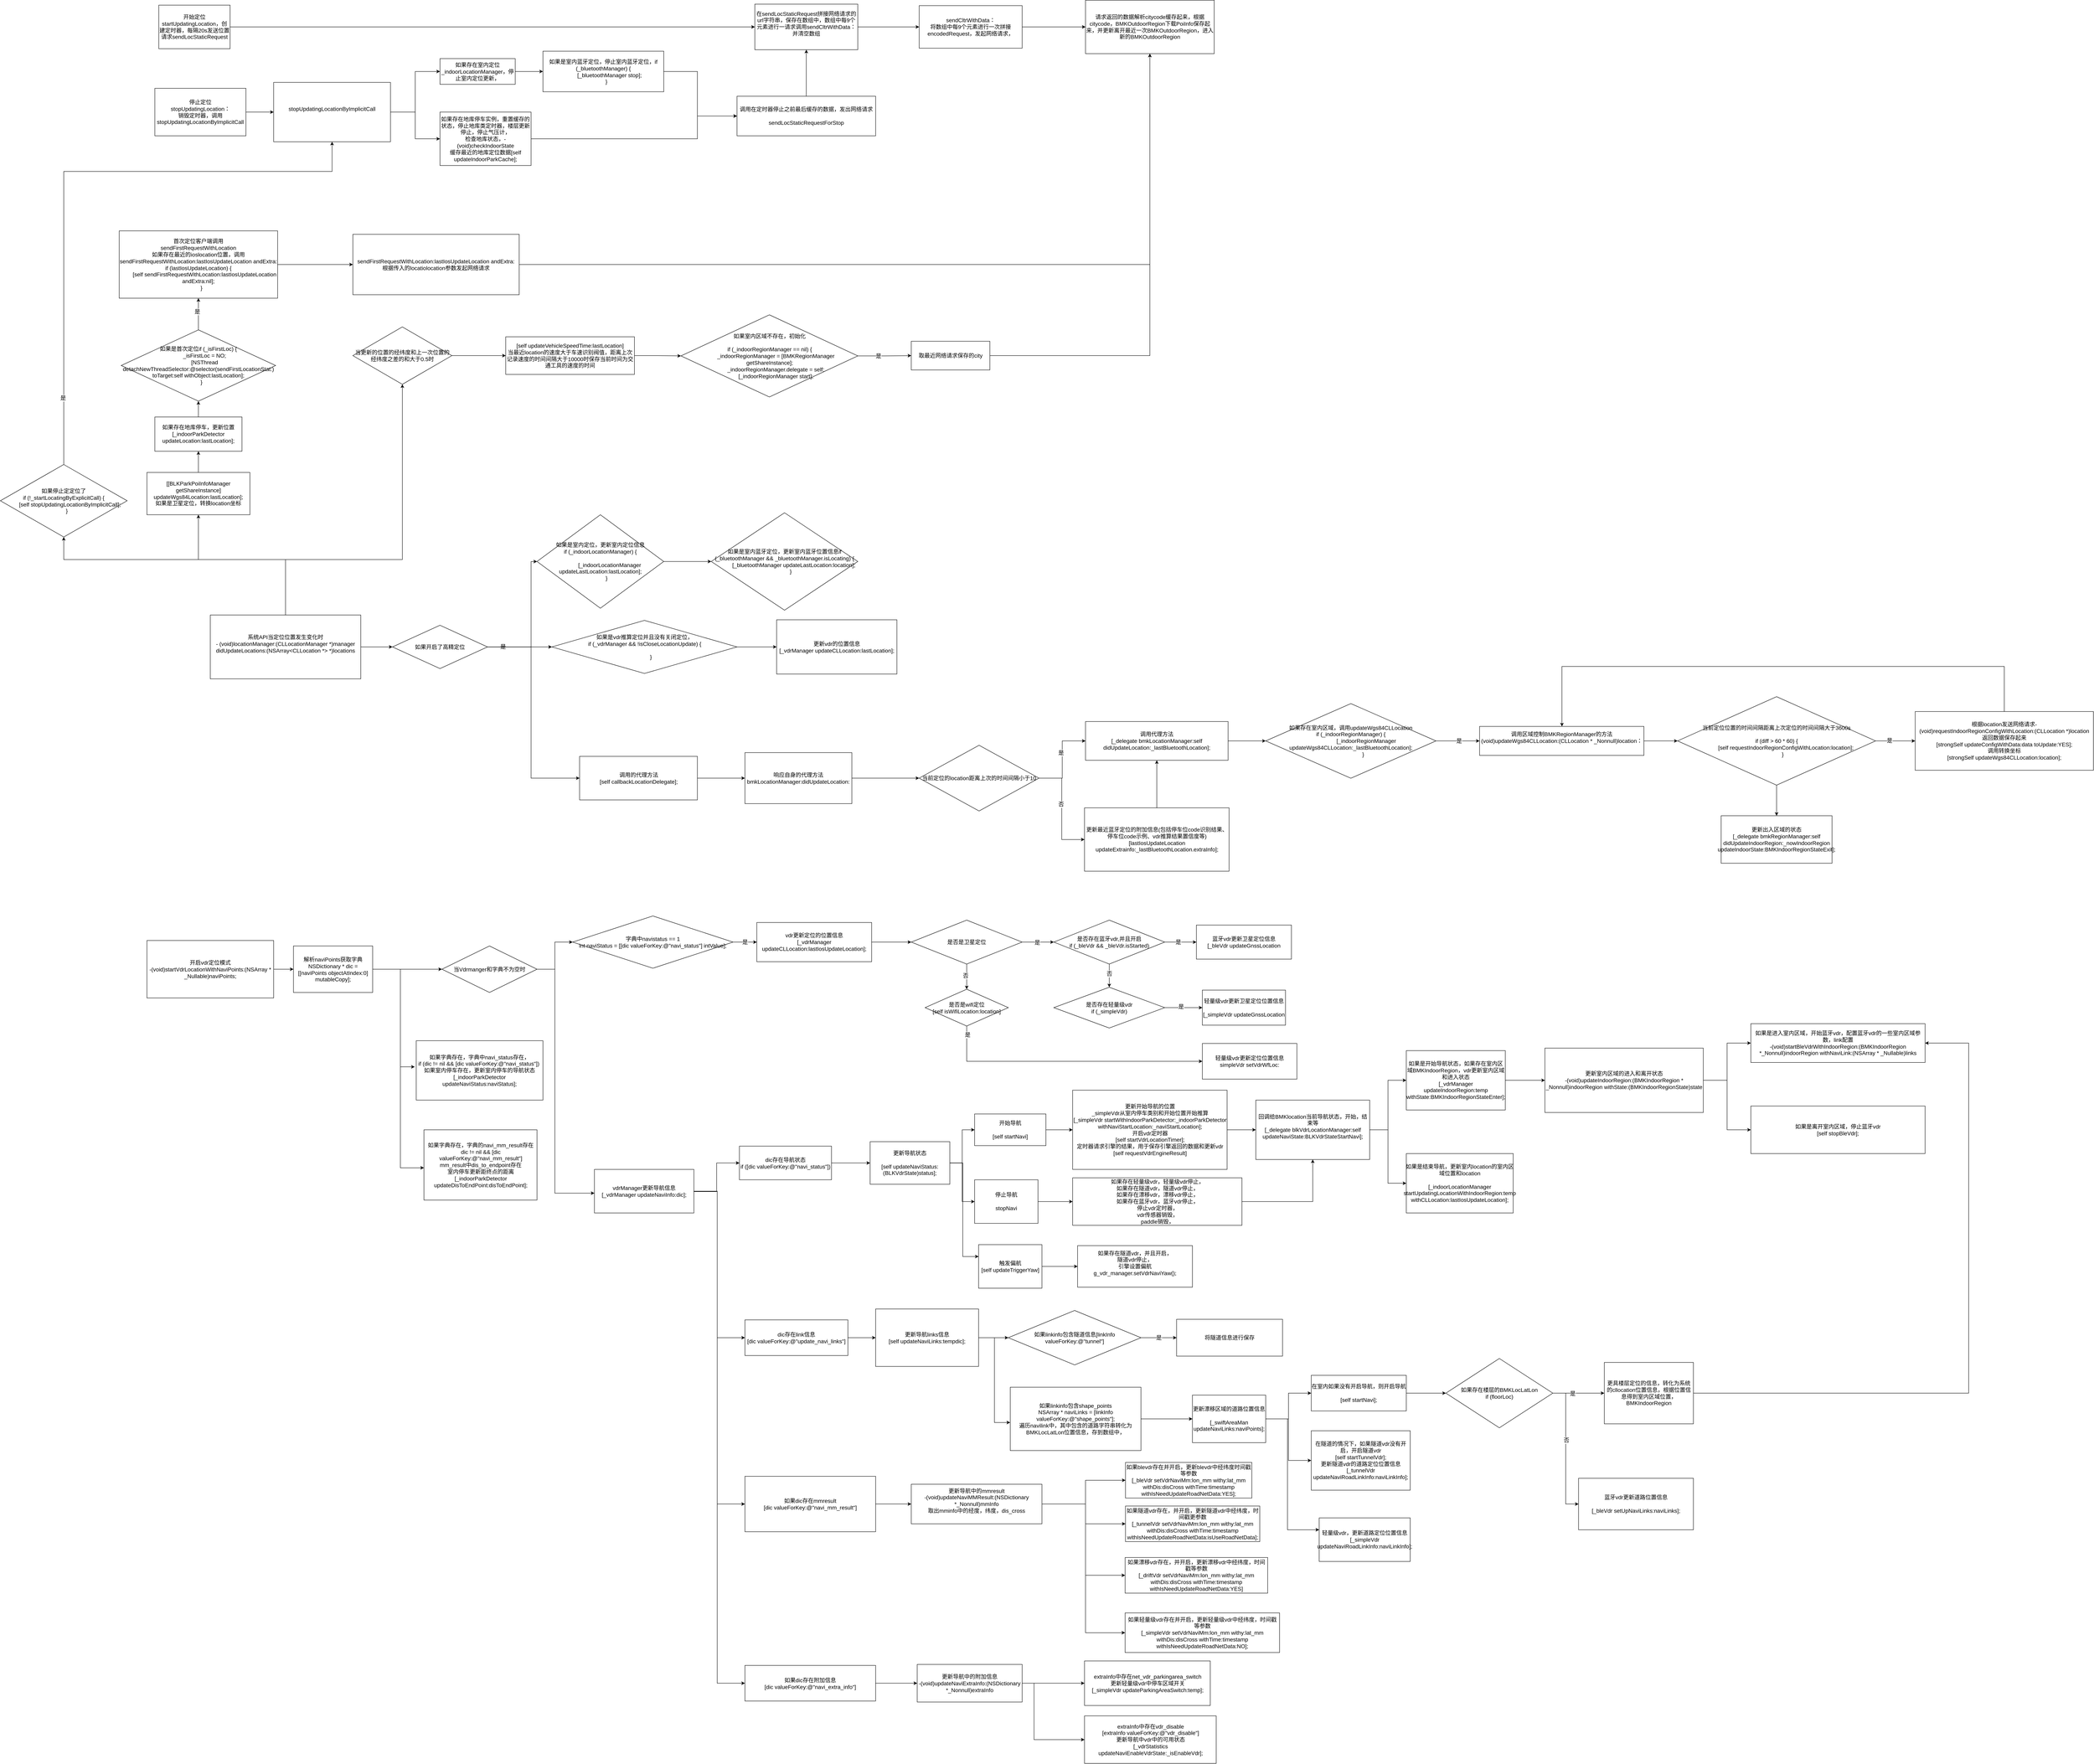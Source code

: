 <mxfile version="20.4.0" type="github">
  <diagram id="C5RBs43oDa-KdzZeNtuy" name="Page-1">
    <mxGraphModel dx="1914" dy="681" grid="1" gridSize="10" guides="1" tooltips="1" connect="1" arrows="1" fold="1" page="1" pageScale="1" pageWidth="827" pageHeight="1169" math="0" shadow="0">
      <root>
        <mxCell id="WIyWlLk6GJQsqaUBKTNV-0" />
        <mxCell id="WIyWlLk6GJQsqaUBKTNV-1" parent="WIyWlLk6GJQsqaUBKTNV-0" />
        <mxCell id="EPskbmEzv3JA4iDegfrs-3" value="" style="edgeStyle=orthogonalEdgeStyle;rounded=0;orthogonalLoop=1;jettySize=auto;html=1;" edge="1" parent="WIyWlLk6GJQsqaUBKTNV-1" source="EPskbmEzv3JA4iDegfrs-0" target="EPskbmEzv3JA4iDegfrs-2">
          <mxGeometry relative="1" as="geometry" />
        </mxCell>
        <mxCell id="EPskbmEzv3JA4iDegfrs-0" value="开始定位startUpdatingLocation，创建定时器，每隔20s发送位置请求sendLocStaticRequest" style="rounded=0;whiteSpace=wrap;fontSize=14;" vertex="1" parent="WIyWlLk6GJQsqaUBKTNV-1">
          <mxGeometry x="40" y="180" width="180" height="110" as="geometry" />
        </mxCell>
        <mxCell id="EPskbmEzv3JA4iDegfrs-19" value="" style="edgeStyle=orthogonalEdgeStyle;rounded=0;orthogonalLoop=1;jettySize=auto;html=1;fontSize=14;" edge="1" parent="WIyWlLk6GJQsqaUBKTNV-1" source="EPskbmEzv3JA4iDegfrs-2" target="EPskbmEzv3JA4iDegfrs-18">
          <mxGeometry relative="1" as="geometry" />
        </mxCell>
        <mxCell id="EPskbmEzv3JA4iDegfrs-2" value="在sendLocStaticRequest拼接网络请求的url字符串，保存在数组中，数组中每9个元素进行一请求调用sendCltrWithData：并清空数组&#xa;" style="whiteSpace=wrap;rounded=0;fontSize=14;" vertex="1" parent="WIyWlLk6GJQsqaUBKTNV-1">
          <mxGeometry x="1545" y="177.5" width="260" height="115" as="geometry" />
        </mxCell>
        <mxCell id="EPskbmEzv3JA4iDegfrs-7" value="" style="edgeStyle=orthogonalEdgeStyle;rounded=0;orthogonalLoop=1;jettySize=auto;html=1;fontSize=14;" edge="1" parent="WIyWlLk6GJQsqaUBKTNV-1" source="EPskbmEzv3JA4iDegfrs-4" target="EPskbmEzv3JA4iDegfrs-6">
          <mxGeometry relative="1" as="geometry" />
        </mxCell>
        <mxCell id="EPskbmEzv3JA4iDegfrs-4" value="停止定位&#xa;stopUpdatingLocation：&#xa;销毁定时器，调用stopUpdatingLocationByImplicitCall" style="rounded=0;whiteSpace=wrap;fontSize=14;" vertex="1" parent="WIyWlLk6GJQsqaUBKTNV-1">
          <mxGeometry x="30" y="390" width="230" height="120" as="geometry" />
        </mxCell>
        <mxCell id="EPskbmEzv3JA4iDegfrs-9" value="" style="edgeStyle=orthogonalEdgeStyle;rounded=0;orthogonalLoop=1;jettySize=auto;html=1;fontSize=14;" edge="1" parent="WIyWlLk6GJQsqaUBKTNV-1" source="EPskbmEzv3JA4iDegfrs-6" target="EPskbmEzv3JA4iDegfrs-8">
          <mxGeometry relative="1" as="geometry" />
        </mxCell>
        <mxCell id="EPskbmEzv3JA4iDegfrs-13" value="" style="edgeStyle=orthogonalEdgeStyle;rounded=0;orthogonalLoop=1;jettySize=auto;html=1;fontSize=14;" edge="1" parent="WIyWlLk6GJQsqaUBKTNV-1" source="EPskbmEzv3JA4iDegfrs-6" target="EPskbmEzv3JA4iDegfrs-12">
          <mxGeometry relative="1" as="geometry" />
        </mxCell>
        <mxCell id="EPskbmEzv3JA4iDegfrs-6" value="stopUpdatingLocationByImplicitCall&#xa;" style="whiteSpace=wrap;fontSize=14;rounded=0;" vertex="1" parent="WIyWlLk6GJQsqaUBKTNV-1">
          <mxGeometry x="330" y="375" width="295" height="150" as="geometry" />
        </mxCell>
        <mxCell id="EPskbmEzv3JA4iDegfrs-11" value="" style="edgeStyle=orthogonalEdgeStyle;rounded=0;orthogonalLoop=1;jettySize=auto;html=1;fontSize=14;" edge="1" parent="WIyWlLk6GJQsqaUBKTNV-1" source="EPskbmEzv3JA4iDegfrs-8" target="EPskbmEzv3JA4iDegfrs-10">
          <mxGeometry relative="1" as="geometry" />
        </mxCell>
        <mxCell id="EPskbmEzv3JA4iDegfrs-8" value="如果存在室内定位_indoorLocationManager，停止室内定位更新，" style="whiteSpace=wrap;html=1;fontSize=14;rounded=0;" vertex="1" parent="WIyWlLk6GJQsqaUBKTNV-1">
          <mxGeometry x="750" y="315" width="190" height="65" as="geometry" />
        </mxCell>
        <mxCell id="EPskbmEzv3JA4iDegfrs-17" style="edgeStyle=orthogonalEdgeStyle;rounded=0;orthogonalLoop=1;jettySize=auto;html=1;entryX=0;entryY=0.5;entryDx=0;entryDy=0;fontSize=14;" edge="1" parent="WIyWlLk6GJQsqaUBKTNV-1" source="EPskbmEzv3JA4iDegfrs-10" target="EPskbmEzv3JA4iDegfrs-14">
          <mxGeometry relative="1" as="geometry">
            <Array as="points">
              <mxPoint x="1400" y="348" />
              <mxPoint x="1400" y="460" />
            </Array>
          </mxGeometry>
        </mxCell>
        <mxCell id="EPskbmEzv3JA4iDegfrs-10" value="如果是室内蓝牙定位，停止室内蓝牙定位，if (_bluetoothManager) {&lt;br style=&quot;padding: 0px; margin: 0px;&quot;&gt;&amp;nbsp; &amp;nbsp; &amp;nbsp; &amp;nbsp; [_bluetoothManager stop];&lt;br style=&quot;padding: 0px; margin: 0px;&quot;&gt;&amp;nbsp; &amp;nbsp; }" style="whiteSpace=wrap;html=1;fontSize=14;rounded=0;" vertex="1" parent="WIyWlLk6GJQsqaUBKTNV-1">
          <mxGeometry x="1010" y="296.25" width="305" height="102.5" as="geometry" />
        </mxCell>
        <mxCell id="EPskbmEzv3JA4iDegfrs-16" style="edgeStyle=orthogonalEdgeStyle;rounded=0;orthogonalLoop=1;jettySize=auto;html=1;entryX=0;entryY=0.5;entryDx=0;entryDy=0;fontSize=14;" edge="1" parent="WIyWlLk6GJQsqaUBKTNV-1" source="EPskbmEzv3JA4iDegfrs-12" target="EPskbmEzv3JA4iDegfrs-14">
          <mxGeometry relative="1" as="geometry">
            <Array as="points">
              <mxPoint x="1400" y="518" />
              <mxPoint x="1400" y="460" />
            </Array>
          </mxGeometry>
        </mxCell>
        <mxCell id="EPskbmEzv3JA4iDegfrs-12" value="如果存在地库停车实例，重置缓存的状态，停止地库类定时器，楼层更新停止，停止气压计，&#xa;检查地库状态，-(void)checkIndoorState&#xa;缓存最近的地库定位数据[self updateIndoorParkCache];" style="whiteSpace=wrap;fontSize=14;rounded=0;" vertex="1" parent="WIyWlLk6GJQsqaUBKTNV-1">
          <mxGeometry x="750" y="450" width="230" height="135" as="geometry" />
        </mxCell>
        <mxCell id="EPskbmEzv3JA4iDegfrs-20" style="edgeStyle=orthogonalEdgeStyle;rounded=0;orthogonalLoop=1;jettySize=auto;html=1;fontSize=14;" edge="1" parent="WIyWlLk6GJQsqaUBKTNV-1" source="EPskbmEzv3JA4iDegfrs-14" target="EPskbmEzv3JA4iDegfrs-2">
          <mxGeometry relative="1" as="geometry" />
        </mxCell>
        <mxCell id="EPskbmEzv3JA4iDegfrs-14" value="调用在定时器停止之前最后缓存的数据，发出网络请求&#xa;&#xa;sendLocStaticRequestForStop" style="whiteSpace=wrap;fontSize=14;rounded=0;" vertex="1" parent="WIyWlLk6GJQsqaUBKTNV-1">
          <mxGeometry x="1500" y="410" width="350" height="100" as="geometry" />
        </mxCell>
        <mxCell id="EPskbmEzv3JA4iDegfrs-25" value="" style="edgeStyle=orthogonalEdgeStyle;rounded=0;orthogonalLoop=1;jettySize=auto;html=1;fontSize=14;" edge="1" parent="WIyWlLk6GJQsqaUBKTNV-1" source="EPskbmEzv3JA4iDegfrs-18" target="EPskbmEzv3JA4iDegfrs-24">
          <mxGeometry relative="1" as="geometry" />
        </mxCell>
        <mxCell id="EPskbmEzv3JA4iDegfrs-18" value="sendCltrWithData：&#xa;将数组中每9个元素进行一次拼接encodedRequest，发起网络请求，" style="whiteSpace=wrap;fontSize=14;rounded=0;" vertex="1" parent="WIyWlLk6GJQsqaUBKTNV-1">
          <mxGeometry x="1960" y="181.25" width="260" height="107.5" as="geometry" />
        </mxCell>
        <mxCell id="EPskbmEzv3JA4iDegfrs-23" value="" style="edgeStyle=orthogonalEdgeStyle;rounded=0;orthogonalLoop=1;jettySize=auto;html=1;fontSize=14;" edge="1" parent="WIyWlLk6GJQsqaUBKTNV-1" source="EPskbmEzv3JA4iDegfrs-21" target="EPskbmEzv3JA4iDegfrs-22">
          <mxGeometry relative="1" as="geometry" />
        </mxCell>
        <mxCell id="EPskbmEzv3JA4iDegfrs-21" value="首次定位客户端调用&#xa;sendFirstRequestWithLocation&#xa;如果存在最近的ioslocation位置，调用sendFirstRequestWithLocation:lastIosUpdateLocation andExtra:&#xa;if (lastIosUpdateLocation) {&#xa;        [self sendFirstRequestWithLocation:lastIosUpdateLocation andExtra:nil];&#xa;    }" style="rounded=0;whiteSpace=wrap;fontSize=14;" vertex="1" parent="WIyWlLk6GJQsqaUBKTNV-1">
          <mxGeometry x="-60" y="750" width="400" height="170" as="geometry" />
        </mxCell>
        <mxCell id="EPskbmEzv3JA4iDegfrs-26" style="edgeStyle=orthogonalEdgeStyle;rounded=0;orthogonalLoop=1;jettySize=auto;html=1;fontSize=14;entryX=0.5;entryY=1;entryDx=0;entryDy=0;" edge="1" parent="WIyWlLk6GJQsqaUBKTNV-1" source="EPskbmEzv3JA4iDegfrs-22" target="EPskbmEzv3JA4iDegfrs-24">
          <mxGeometry relative="1" as="geometry">
            <mxPoint x="2140" y="320" as="targetPoint" />
          </mxGeometry>
        </mxCell>
        <mxCell id="EPskbmEzv3JA4iDegfrs-22" value="sendFirstRequestWithLocation:lastIosUpdateLocation andExtra:&lt;br&gt;根据传入的locatiolocation参数发起网络请求" style="whiteSpace=wrap;html=1;fontSize=14;rounded=0;" vertex="1" parent="WIyWlLk6GJQsqaUBKTNV-1">
          <mxGeometry x="530" y="758.75" width="420" height="152.5" as="geometry" />
        </mxCell>
        <mxCell id="EPskbmEzv3JA4iDegfrs-24" value="请求返回的数据解析citycode缓存起来，根据citycode，BMKOutdoorRegion下载PoiInfo保存起来，并更新离开最近一次BMKOutdoorRegion，进入新的BMKOutdoorRegion" style="whiteSpace=wrap;html=1;fontSize=14;rounded=0;" vertex="1" parent="WIyWlLk6GJQsqaUBKTNV-1">
          <mxGeometry x="2380" y="167.5" width="325" height="135" as="geometry" />
        </mxCell>
        <mxCell id="EPskbmEzv3JA4iDegfrs-31" value="" style="edgeStyle=orthogonalEdgeStyle;rounded=0;orthogonalLoop=1;jettySize=auto;html=1;fontSize=14;" edge="1" parent="WIyWlLk6GJQsqaUBKTNV-1" source="EPskbmEzv3JA4iDegfrs-27" target="EPskbmEzv3JA4iDegfrs-30">
          <mxGeometry relative="1" as="geometry">
            <Array as="points">
              <mxPoint x="360" y="1580" />
              <mxPoint x="655" y="1580" />
            </Array>
          </mxGeometry>
        </mxCell>
        <mxCell id="EPskbmEzv3JA4iDegfrs-44" value="" style="edgeStyle=orthogonalEdgeStyle;rounded=0;orthogonalLoop=1;jettySize=auto;html=1;fontSize=14;" edge="1" parent="WIyWlLk6GJQsqaUBKTNV-1" source="EPskbmEzv3JA4iDegfrs-27" target="EPskbmEzv3JA4iDegfrs-43">
          <mxGeometry relative="1" as="geometry">
            <Array as="points">
              <mxPoint x="360" y="1580" />
              <mxPoint x="140" y="1580" />
            </Array>
          </mxGeometry>
        </mxCell>
        <mxCell id="EPskbmEzv3JA4iDegfrs-61" value="" style="edgeStyle=orthogonalEdgeStyle;rounded=0;orthogonalLoop=1;jettySize=auto;html=1;fontSize=14;" edge="1" parent="WIyWlLk6GJQsqaUBKTNV-1" source="EPskbmEzv3JA4iDegfrs-27" target="EPskbmEzv3JA4iDegfrs-60">
          <mxGeometry relative="1" as="geometry">
            <Array as="points">
              <mxPoint x="360" y="1580" />
              <mxPoint x="-200" y="1580" />
            </Array>
          </mxGeometry>
        </mxCell>
        <mxCell id="EPskbmEzv3JA4iDegfrs-67" value="" style="edgeStyle=orthogonalEdgeStyle;rounded=0;orthogonalLoop=1;jettySize=auto;html=1;fontSize=14;" edge="1" parent="WIyWlLk6GJQsqaUBKTNV-1" source="EPskbmEzv3JA4iDegfrs-27" target="EPskbmEzv3JA4iDegfrs-66">
          <mxGeometry relative="1" as="geometry" />
        </mxCell>
        <mxCell id="EPskbmEzv3JA4iDegfrs-27" value="系统API当定位位置发生变化时&#xa;- (void)locationManager:(CLLocationManager *)manager didUpdateLocations:(NSArray&lt;CLLocation *&gt; *)locations&#xa;" style="rounded=0;whiteSpace=wrap;fontSize=14;" vertex="1" parent="WIyWlLk6GJQsqaUBKTNV-1">
          <mxGeometry x="170" y="1720" width="380" height="161.25" as="geometry" />
        </mxCell>
        <mxCell id="EPskbmEzv3JA4iDegfrs-35" value="" style="edgeStyle=orthogonalEdgeStyle;rounded=0;orthogonalLoop=1;jettySize=auto;html=1;fontSize=14;" edge="1" parent="WIyWlLk6GJQsqaUBKTNV-1" source="EPskbmEzv3JA4iDegfrs-30" target="EPskbmEzv3JA4iDegfrs-34">
          <mxGeometry relative="1" as="geometry" />
        </mxCell>
        <mxCell id="EPskbmEzv3JA4iDegfrs-30" value="当更新的位置的经纬度和上一次位置的经纬度之差的和大于0.5时" style="rhombus;whiteSpace=wrap;html=1;fontSize=14;rounded=0;" vertex="1" parent="WIyWlLk6GJQsqaUBKTNV-1">
          <mxGeometry x="530" y="992.5" width="250" height="145" as="geometry" />
        </mxCell>
        <mxCell id="EPskbmEzv3JA4iDegfrs-40" value="" style="edgeStyle=orthogonalEdgeStyle;rounded=0;orthogonalLoop=1;jettySize=auto;html=1;fontSize=14;" edge="1" parent="WIyWlLk6GJQsqaUBKTNV-1" source="EPskbmEzv3JA4iDegfrs-34" target="EPskbmEzv3JA4iDegfrs-39">
          <mxGeometry relative="1" as="geometry" />
        </mxCell>
        <mxCell id="EPskbmEzv3JA4iDegfrs-34" value="[self updateVehicleSpeedTime:lastLocation]&#xa;当最近location的速度大于车速识别阀值，距离上次记录速度的时间间隔大于10000时保存当前时间为交通工具的速度的时间" style="whiteSpace=wrap;fontSize=14;rounded=0;" vertex="1" parent="WIyWlLk6GJQsqaUBKTNV-1">
          <mxGeometry x="916" y="1017.5" width="325" height="95" as="geometry" />
        </mxCell>
        <mxCell id="EPskbmEzv3JA4iDegfrs-38" style="edgeStyle=orthogonalEdgeStyle;rounded=0;orthogonalLoop=1;jettySize=auto;html=1;entryX=0.5;entryY=1;entryDx=0;entryDy=0;fontSize=14;" edge="1" parent="WIyWlLk6GJQsqaUBKTNV-1" source="EPskbmEzv3JA4iDegfrs-36" target="EPskbmEzv3JA4iDegfrs-24">
          <mxGeometry relative="1" as="geometry" />
        </mxCell>
        <mxCell id="EPskbmEzv3JA4iDegfrs-36" value="取最近网络请求保存的city" style="whiteSpace=wrap;html=1;fontSize=14;rounded=0;" vertex="1" parent="WIyWlLk6GJQsqaUBKTNV-1">
          <mxGeometry x="1940" y="1028.75" width="198.5" height="72.5" as="geometry" />
        </mxCell>
        <mxCell id="EPskbmEzv3JA4iDegfrs-41" style="edgeStyle=orthogonalEdgeStyle;rounded=0;orthogonalLoop=1;jettySize=auto;html=1;fontSize=14;" edge="1" parent="WIyWlLk6GJQsqaUBKTNV-1" source="EPskbmEzv3JA4iDegfrs-39" target="EPskbmEzv3JA4iDegfrs-36">
          <mxGeometry relative="1" as="geometry" />
        </mxCell>
        <mxCell id="EPskbmEzv3JA4iDegfrs-42" value="是" style="edgeLabel;html=1;align=center;verticalAlign=middle;resizable=0;points=[];fontSize=14;" vertex="1" connectable="0" parent="EPskbmEzv3JA4iDegfrs-41">
          <mxGeometry x="-0.238" relative="1" as="geometry">
            <mxPoint as="offset" />
          </mxGeometry>
        </mxCell>
        <mxCell id="EPskbmEzv3JA4iDegfrs-39" value="如果室内区域不存在，初始化&#xa;&#xa;if (_indoorRegionManager == nil) {&#xa;        _indoorRegionManager = [BMKRegionManager getShareInstance];&#xa;        _indoorRegionManager.delegate = self;&#xa;        [_indoorRegionManager start];" style="rhombus;whiteSpace=wrap;fontSize=14;rounded=0;" vertex="1" parent="WIyWlLk6GJQsqaUBKTNV-1">
          <mxGeometry x="1358.5" y="962" width="446.5" height="207.5" as="geometry" />
        </mxCell>
        <mxCell id="EPskbmEzv3JA4iDegfrs-55" style="edgeStyle=orthogonalEdgeStyle;rounded=0;orthogonalLoop=1;jettySize=auto;html=1;fontSize=14;" edge="1" parent="WIyWlLk6GJQsqaUBKTNV-1" source="EPskbmEzv3JA4iDegfrs-43" target="EPskbmEzv3JA4iDegfrs-52">
          <mxGeometry relative="1" as="geometry" />
        </mxCell>
        <mxCell id="EPskbmEzv3JA4iDegfrs-43" value="[[BLKParkPoiInfoManager getShareInstance] updateWgs84Location:lastLocation];&#xa;如果是卫星定位，转换location坐标" style="whiteSpace=wrap;fontSize=14;rounded=0;" vertex="1" parent="WIyWlLk6GJQsqaUBKTNV-1">
          <mxGeometry x="10" y="1360" width="260" height="106.88" as="geometry" />
        </mxCell>
        <mxCell id="EPskbmEzv3JA4iDegfrs-58" value="" style="edgeStyle=orthogonalEdgeStyle;rounded=0;orthogonalLoop=1;jettySize=auto;html=1;fontSize=14;" edge="1" parent="WIyWlLk6GJQsqaUBKTNV-1" source="EPskbmEzv3JA4iDegfrs-52" target="EPskbmEzv3JA4iDegfrs-57">
          <mxGeometry relative="1" as="geometry" />
        </mxCell>
        <mxCell id="EPskbmEzv3JA4iDegfrs-52" value="如果存在地库停车，更新位置[_indoorParkDetector updateLocation:lastLocation];" style="whiteSpace=wrap;fontSize=14;rounded=0;" vertex="1" parent="WIyWlLk6GJQsqaUBKTNV-1">
          <mxGeometry x="30" y="1220" width="220" height="86.56" as="geometry" />
        </mxCell>
        <mxCell id="EPskbmEzv3JA4iDegfrs-59" style="edgeStyle=orthogonalEdgeStyle;rounded=0;orthogonalLoop=1;jettySize=auto;html=1;entryX=0.5;entryY=1;entryDx=0;entryDy=0;fontSize=14;" edge="1" parent="WIyWlLk6GJQsqaUBKTNV-1" source="EPskbmEzv3JA4iDegfrs-57" target="EPskbmEzv3JA4iDegfrs-21">
          <mxGeometry relative="1" as="geometry" />
        </mxCell>
        <mxCell id="EPskbmEzv3JA4iDegfrs-108" value="是" style="edgeLabel;html=1;align=center;verticalAlign=middle;resizable=0;points=[];fontSize=14;" vertex="1" connectable="0" parent="EPskbmEzv3JA4iDegfrs-59">
          <mxGeometry x="0.159" y="3" relative="1" as="geometry">
            <mxPoint as="offset" />
          </mxGeometry>
        </mxCell>
        <mxCell id="EPskbmEzv3JA4iDegfrs-57" value="如果是首次定位if (_isFirstLoc) {&#xa;        _isFirstLoc = NO;&#xa;        [NSThread detachNewThreadSelector:@selector(sendFirstLocationStat:) toTarget:self withObject:lastLocation];&#xa;    }" style="rhombus;whiteSpace=wrap;fontSize=14;rounded=0;" vertex="1" parent="WIyWlLk6GJQsqaUBKTNV-1">
          <mxGeometry x="-55" y="1000" width="390" height="180" as="geometry" />
        </mxCell>
        <mxCell id="EPskbmEzv3JA4iDegfrs-62" style="edgeStyle=orthogonalEdgeStyle;rounded=0;orthogonalLoop=1;jettySize=auto;html=1;fontSize=14;entryX=0.5;entryY=1;entryDx=0;entryDy=0;exitX=0.5;exitY=0;exitDx=0;exitDy=0;" edge="1" parent="WIyWlLk6GJQsqaUBKTNV-1" source="EPskbmEzv3JA4iDegfrs-60" target="EPskbmEzv3JA4iDegfrs-6">
          <mxGeometry relative="1" as="geometry">
            <mxPoint x="-150" y="450" as="targetPoint" />
            <mxPoint x="-200" y="1380" as="sourcePoint" />
            <Array as="points">
              <mxPoint x="-200" y="600" />
              <mxPoint x="478" y="600" />
            </Array>
          </mxGeometry>
        </mxCell>
        <mxCell id="EPskbmEzv3JA4iDegfrs-63" value="是" style="edgeLabel;html=1;align=center;verticalAlign=middle;resizable=0;points=[];fontSize=14;" vertex="1" connectable="0" parent="EPskbmEzv3JA4iDegfrs-62">
          <mxGeometry x="-0.774" y="2" relative="1" as="geometry">
            <mxPoint as="offset" />
          </mxGeometry>
        </mxCell>
        <mxCell id="EPskbmEzv3JA4iDegfrs-60" value="如果停止定定位了&#xa;if (!_startLocatingByExplicitCall) {&#xa;        [self stopUpdatingLocationByImplicitCall];&#xa;    }" style="rhombus;whiteSpace=wrap;fontSize=14;rounded=0;" vertex="1" parent="WIyWlLk6GJQsqaUBKTNV-1">
          <mxGeometry x="-360" y="1340" width="320" height="183.11" as="geometry" />
        </mxCell>
        <mxCell id="EPskbmEzv3JA4iDegfrs-68" style="edgeStyle=orthogonalEdgeStyle;rounded=0;orthogonalLoop=1;jettySize=auto;html=1;fontSize=14;" edge="1" parent="WIyWlLk6GJQsqaUBKTNV-1" source="EPskbmEzv3JA4iDegfrs-66" target="EPskbmEzv3JA4iDegfrs-71">
          <mxGeometry relative="1" as="geometry">
            <mxPoint x="1080" y="1695.0" as="targetPoint" />
            <Array as="points">
              <mxPoint x="980" y="1801" />
              <mxPoint x="980" y="1585" />
            </Array>
          </mxGeometry>
        </mxCell>
        <mxCell id="EPskbmEzv3JA4iDegfrs-70" value="是" style="edgeLabel;html=1;align=center;verticalAlign=middle;resizable=0;points=[];fontSize=14;" vertex="1" connectable="0" parent="EPskbmEzv3JA4iDegfrs-68">
          <mxGeometry x="-0.775" y="1" relative="1" as="geometry">
            <mxPoint as="offset" />
          </mxGeometry>
        </mxCell>
        <mxCell id="EPskbmEzv3JA4iDegfrs-76" value="" style="edgeStyle=orthogonalEdgeStyle;rounded=0;orthogonalLoop=1;jettySize=auto;html=1;fontSize=14;" edge="1" parent="WIyWlLk6GJQsqaUBKTNV-1" source="EPskbmEzv3JA4iDegfrs-66" target="EPskbmEzv3JA4iDegfrs-75">
          <mxGeometry relative="1" as="geometry" />
        </mxCell>
        <mxCell id="EPskbmEzv3JA4iDegfrs-81" value="" style="edgeStyle=orthogonalEdgeStyle;rounded=0;orthogonalLoop=1;jettySize=auto;html=1;fontSize=14;entryX=0;entryY=0.5;entryDx=0;entryDy=0;" edge="1" parent="WIyWlLk6GJQsqaUBKTNV-1" source="EPskbmEzv3JA4iDegfrs-66" target="EPskbmEzv3JA4iDegfrs-80">
          <mxGeometry relative="1" as="geometry">
            <Array as="points">
              <mxPoint x="980" y="1801" />
              <mxPoint x="980" y="2132" />
            </Array>
          </mxGeometry>
        </mxCell>
        <mxCell id="EPskbmEzv3JA4iDegfrs-66" value="如果开启了高精定位" style="rhombus;whiteSpace=wrap;fontSize=14;rounded=0;" vertex="1" parent="WIyWlLk6GJQsqaUBKTNV-1">
          <mxGeometry x="630" y="1745.93" width="240" height="109.38" as="geometry" />
        </mxCell>
        <mxCell id="EPskbmEzv3JA4iDegfrs-73" value="" style="edgeStyle=orthogonalEdgeStyle;rounded=0;orthogonalLoop=1;jettySize=auto;html=1;fontSize=14;" edge="1" parent="WIyWlLk6GJQsqaUBKTNV-1" source="EPskbmEzv3JA4iDegfrs-71" target="EPskbmEzv3JA4iDegfrs-72">
          <mxGeometry relative="1" as="geometry" />
        </mxCell>
        <mxCell id="EPskbmEzv3JA4iDegfrs-71" value="如果是室内定位，更新室内定位信息&#xa;if (_indoorLocationManager) {&#xa;            &#xa;            [_indoorLocationManager updateLastLocation:lastLocation];&#xa;        }" style="rhombus;whiteSpace=wrap;fontSize=14;" vertex="1" parent="WIyWlLk6GJQsqaUBKTNV-1">
          <mxGeometry x="995" y="1466.88" width="320" height="236" as="geometry" />
        </mxCell>
        <mxCell id="EPskbmEzv3JA4iDegfrs-72" value="如果是室内蓝牙定位，更新室内蓝牙位置信息if (_bluetoothManager &amp;&amp; _bluetoothManager.isLocating) {&#xa;            [_bluetoothManager updateLastLocation:location];&#xa;        }" style="rhombus;whiteSpace=wrap;fontSize=14;" vertex="1" parent="WIyWlLk6GJQsqaUBKTNV-1">
          <mxGeometry x="1435" y="1461.88" width="370" height="246" as="geometry" />
        </mxCell>
        <mxCell id="EPskbmEzv3JA4iDegfrs-79" value="" style="edgeStyle=orthogonalEdgeStyle;rounded=0;orthogonalLoop=1;jettySize=auto;html=1;fontSize=14;" edge="1" parent="WIyWlLk6GJQsqaUBKTNV-1" source="EPskbmEzv3JA4iDegfrs-75" target="EPskbmEzv3JA4iDegfrs-78">
          <mxGeometry relative="1" as="geometry" />
        </mxCell>
        <mxCell id="EPskbmEzv3JA4iDegfrs-75" value="如果是vdr推算定位并且没有关闭定位，&#xa;if (_vdrManager &amp;&amp; !isCloseLocationUpdate) {&#xa;            &#xa;        }" style="rhombus;whiteSpace=wrap;fontSize=14;rounded=0;" vertex="1" parent="WIyWlLk6GJQsqaUBKTNV-1">
          <mxGeometry x="1032.5" y="1733.59" width="467.5" height="134.07" as="geometry" />
        </mxCell>
        <mxCell id="EPskbmEzv3JA4iDegfrs-78" value="更新vdr的位置信息&#xa;[_vdrManager updateCLLocation:lastLocation];" style="whiteSpace=wrap;fontSize=14;rounded=0;" vertex="1" parent="WIyWlLk6GJQsqaUBKTNV-1">
          <mxGeometry x="1600" y="1732.11" width="303.75" height="137.03" as="geometry" />
        </mxCell>
        <mxCell id="EPskbmEzv3JA4iDegfrs-83" value="" style="edgeStyle=orthogonalEdgeStyle;rounded=0;orthogonalLoop=1;jettySize=auto;html=1;fontSize=14;" edge="1" parent="WIyWlLk6GJQsqaUBKTNV-1" source="EPskbmEzv3JA4iDegfrs-80" target="EPskbmEzv3JA4iDegfrs-82">
          <mxGeometry relative="1" as="geometry" />
        </mxCell>
        <mxCell id="EPskbmEzv3JA4iDegfrs-80" value="调用的代理方法&#xa;[self callbackLocationDelegate];" style="whiteSpace=wrap;fontSize=14;rounded=0;" vertex="1" parent="WIyWlLk6GJQsqaUBKTNV-1">
          <mxGeometry x="1102.5" y="2076.97" width="297.5" height="110" as="geometry" />
        </mxCell>
        <mxCell id="EPskbmEzv3JA4iDegfrs-85" value="" style="edgeStyle=orthogonalEdgeStyle;rounded=0;orthogonalLoop=1;jettySize=auto;html=1;fontSize=14;entryX=0;entryY=0.5;entryDx=0;entryDy=0;" edge="1" parent="WIyWlLk6GJQsqaUBKTNV-1" source="EPskbmEzv3JA4iDegfrs-82" target="EPskbmEzv3JA4iDegfrs-86">
          <mxGeometry relative="1" as="geometry">
            <mxPoint x="1960.091" y="2116.059" as="targetPoint" />
          </mxGeometry>
        </mxCell>
        <mxCell id="EPskbmEzv3JA4iDegfrs-82" value="响应自身的代理方法&#xa;bmkLocationManager:didUpdateLocation:" style="whiteSpace=wrap;fontSize=14;rounded=0;" vertex="1" parent="WIyWlLk6GJQsqaUBKTNV-1">
          <mxGeometry x="1520" y="2067.59" width="270" height="128.75" as="geometry" />
        </mxCell>
        <mxCell id="EPskbmEzv3JA4iDegfrs-90" value="" style="edgeStyle=orthogonalEdgeStyle;rounded=0;orthogonalLoop=1;jettySize=auto;html=1;fontSize=14;" edge="1" parent="WIyWlLk6GJQsqaUBKTNV-1" source="EPskbmEzv3JA4iDegfrs-86" target="EPskbmEzv3JA4iDegfrs-89">
          <mxGeometry relative="1" as="geometry" />
        </mxCell>
        <mxCell id="EPskbmEzv3JA4iDegfrs-91" value="是" style="edgeLabel;html=1;align=center;verticalAlign=middle;resizable=0;points=[];fontSize=14;" vertex="1" connectable="0" parent="EPskbmEzv3JA4iDegfrs-90">
          <mxGeometry x="0.161" y="4" relative="1" as="geometry">
            <mxPoint as="offset" />
          </mxGeometry>
        </mxCell>
        <mxCell id="EPskbmEzv3JA4iDegfrs-110" value="" style="edgeStyle=orthogonalEdgeStyle;rounded=0;orthogonalLoop=1;jettySize=auto;html=1;fontSize=14;" edge="1" parent="WIyWlLk6GJQsqaUBKTNV-1" source="EPskbmEzv3JA4iDegfrs-86" target="EPskbmEzv3JA4iDegfrs-109">
          <mxGeometry relative="1" as="geometry" />
        </mxCell>
        <mxCell id="EPskbmEzv3JA4iDegfrs-112" value="否" style="edgeLabel;html=1;align=center;verticalAlign=middle;resizable=0;points=[];fontSize=14;" vertex="1" connectable="0" parent="EPskbmEzv3JA4iDegfrs-110">
          <mxGeometry x="-0.084" y="-2" relative="1" as="geometry">
            <mxPoint as="offset" />
          </mxGeometry>
        </mxCell>
        <mxCell id="EPskbmEzv3JA4iDegfrs-86" value="当前定位的location距离上次的时间间隔小于10" style="rhombus;whiteSpace=wrap;fontSize=14;rounded=0;" vertex="1" parent="WIyWlLk6GJQsqaUBKTNV-1">
          <mxGeometry x="1960" y="2048.99" width="302.5" height="165.94" as="geometry" />
        </mxCell>
        <mxCell id="EPskbmEzv3JA4iDegfrs-95" value="" style="edgeStyle=orthogonalEdgeStyle;rounded=0;orthogonalLoop=1;jettySize=auto;html=1;fontSize=14;" edge="1" parent="WIyWlLk6GJQsqaUBKTNV-1" source="EPskbmEzv3JA4iDegfrs-89" target="EPskbmEzv3JA4iDegfrs-94">
          <mxGeometry relative="1" as="geometry" />
        </mxCell>
        <mxCell id="EPskbmEzv3JA4iDegfrs-89" value="调用代理方法&#xa;[_delegate bmkLocationManager:self didUpdateLocation:_lastBluetoothLocation];" style="whiteSpace=wrap;fontSize=14;rounded=0;" vertex="1" parent="WIyWlLk6GJQsqaUBKTNV-1">
          <mxGeometry x="2380" y="1988.99" width="360" height="97.97" as="geometry" />
        </mxCell>
        <mxCell id="EPskbmEzv3JA4iDegfrs-97" value="" style="edgeStyle=orthogonalEdgeStyle;rounded=0;orthogonalLoop=1;jettySize=auto;html=1;fontSize=14;entryX=0;entryY=0.5;entryDx=0;entryDy=0;" edge="1" parent="WIyWlLk6GJQsqaUBKTNV-1" source="EPskbmEzv3JA4iDegfrs-94" target="EPskbmEzv3JA4iDegfrs-99">
          <mxGeometry relative="1" as="geometry">
            <mxPoint x="3355.044" y="2037.96" as="targetPoint" />
          </mxGeometry>
        </mxCell>
        <mxCell id="EPskbmEzv3JA4iDegfrs-98" value="是" style="edgeLabel;html=1;align=center;verticalAlign=middle;resizable=0;points=[];fontSize=14;" vertex="1" connectable="0" parent="EPskbmEzv3JA4iDegfrs-97">
          <mxGeometry x="0.054" relative="1" as="geometry">
            <mxPoint as="offset" />
          </mxGeometry>
        </mxCell>
        <mxCell id="EPskbmEzv3JA4iDegfrs-94" value="如果存在室内区域，调用updateWgs84CLLocation&#xa;if (_indoorRegionManager) {&#xa;                    [_indoorRegionManager updateWgs84CLLocation:_lastBluetoothLocation];&#xa;                }" style="rhombus;whiteSpace=wrap;fontSize=14;rounded=0;" vertex="1" parent="WIyWlLk6GJQsqaUBKTNV-1">
          <mxGeometry x="2835" y="1943.74" width="430" height="188.48" as="geometry" />
        </mxCell>
        <mxCell id="EPskbmEzv3JA4iDegfrs-101" value="" style="edgeStyle=orthogonalEdgeStyle;rounded=0;orthogonalLoop=1;jettySize=auto;html=1;fontSize=14;" edge="1" parent="WIyWlLk6GJQsqaUBKTNV-1" source="EPskbmEzv3JA4iDegfrs-99" target="EPskbmEzv3JA4iDegfrs-100">
          <mxGeometry relative="1" as="geometry" />
        </mxCell>
        <mxCell id="EPskbmEzv3JA4iDegfrs-99" value="调用区域控制BMKRegionManager的方法(void)updateWgs84CLLocation:(CLLocation * _Nonnull)location：&#xa;" style="rounded=0;whiteSpace=wrap;fontSize=14;" vertex="1" parent="WIyWlLk6GJQsqaUBKTNV-1">
          <mxGeometry x="3375" y="2001.37" width="415" height="73.22" as="geometry" />
        </mxCell>
        <mxCell id="EPskbmEzv3JA4iDegfrs-103" value="" style="edgeStyle=orthogonalEdgeStyle;rounded=0;orthogonalLoop=1;jettySize=auto;html=1;fontSize=14;" edge="1" parent="WIyWlLk6GJQsqaUBKTNV-1" source="EPskbmEzv3JA4iDegfrs-100" target="EPskbmEzv3JA4iDegfrs-102">
          <mxGeometry relative="1" as="geometry" />
        </mxCell>
        <mxCell id="EPskbmEzv3JA4iDegfrs-104" value="是" style="edgeLabel;html=1;align=center;verticalAlign=middle;resizable=0;points=[];fontSize=14;" vertex="1" connectable="0" parent="EPskbmEzv3JA4iDegfrs-103">
          <mxGeometry x="-0.301" y="1" relative="1" as="geometry">
            <mxPoint as="offset" />
          </mxGeometry>
        </mxCell>
        <mxCell id="EPskbmEzv3JA4iDegfrs-107" value="" style="edgeStyle=orthogonalEdgeStyle;rounded=0;orthogonalLoop=1;jettySize=auto;html=1;fontSize=14;" edge="1" parent="WIyWlLk6GJQsqaUBKTNV-1" source="EPskbmEzv3JA4iDegfrs-100" target="EPskbmEzv3JA4iDegfrs-106">
          <mxGeometry relative="1" as="geometry" />
        </mxCell>
        <mxCell id="EPskbmEzv3JA4iDegfrs-100" value="当前定位位置的时间间隔距离上次定位的时间间隔大于3600s&#xa;&#xa;if (diff &gt; 60 * 60) {&#xa;            [self requestIndoorRegionConfigWithLocation:location];&#xa;        }" style="rhombus;whiteSpace=wrap;fontSize=14;rounded=0;" vertex="1" parent="WIyWlLk6GJQsqaUBKTNV-1">
          <mxGeometry x="3875" y="1926.24" width="500" height="223.47" as="geometry" />
        </mxCell>
        <mxCell id="EPskbmEzv3JA4iDegfrs-105" style="edgeStyle=orthogonalEdgeStyle;rounded=0;orthogonalLoop=1;jettySize=auto;html=1;fontSize=14;" edge="1" parent="WIyWlLk6GJQsqaUBKTNV-1" source="EPskbmEzv3JA4iDegfrs-102" target="EPskbmEzv3JA4iDegfrs-99">
          <mxGeometry relative="1" as="geometry">
            <mxPoint x="3795" y="1876.96" as="targetPoint" />
            <Array as="points">
              <mxPoint x="4700" y="1849.96" />
              <mxPoint x="3583" y="1849.96" />
            </Array>
          </mxGeometry>
        </mxCell>
        <mxCell id="EPskbmEzv3JA4iDegfrs-102" value="根据location发送网络请求-(void)requestIndoorRegionConfigWithLocation:(CLLocation *)location&#xa;返回数据保存起来&#xa;[strongSelf updateConfigWithData:data toUpdate:YES];&#xa;调用转换坐标&#xa;[strongSelf updateWgs84CLLocation:location];" style="whiteSpace=wrap;fontSize=14;rounded=0;" vertex="1" parent="WIyWlLk6GJQsqaUBKTNV-1">
          <mxGeometry x="4475" y="1963.8" width="450" height="148.36" as="geometry" />
        </mxCell>
        <mxCell id="EPskbmEzv3JA4iDegfrs-106" value="更新出入区域的状态&#xa;[_delegate bmkRegionManager:self didUpdateIndoorRegion:_nowIndoorRegion updateIndoorState:BMKIndoorRegionStateExit];" style="whiteSpace=wrap;fontSize=14;rounded=0;" vertex="1" parent="WIyWlLk6GJQsqaUBKTNV-1">
          <mxGeometry x="3985" y="2226.96" width="280" height="120" as="geometry" />
        </mxCell>
        <mxCell id="EPskbmEzv3JA4iDegfrs-111" style="edgeStyle=orthogonalEdgeStyle;rounded=0;orthogonalLoop=1;jettySize=auto;html=1;entryX=0.5;entryY=1;entryDx=0;entryDy=0;fontSize=14;" edge="1" parent="WIyWlLk6GJQsqaUBKTNV-1" source="EPskbmEzv3JA4iDegfrs-109" target="EPskbmEzv3JA4iDegfrs-89">
          <mxGeometry relative="1" as="geometry" />
        </mxCell>
        <mxCell id="EPskbmEzv3JA4iDegfrs-109" value="更新最近蓝牙定位的附加信息(包括停车位code识别结果、停车位code示例、vdr推算结果置信度等)&#xa;[lastIosUpdateLocation updateExtrainfo:_lastBluetoothLocation.extraInfo];" style="whiteSpace=wrap;fontSize=14;rounded=0;" vertex="1" parent="WIyWlLk6GJQsqaUBKTNV-1">
          <mxGeometry x="2377.5" y="2206.96" width="365" height="160" as="geometry" />
        </mxCell>
        <mxCell id="EPskbmEzv3JA4iDegfrs-117" value="" style="edgeStyle=orthogonalEdgeStyle;rounded=0;orthogonalLoop=1;jettySize=auto;html=1;fontSize=14;" edge="1" parent="WIyWlLk6GJQsqaUBKTNV-1" source="EPskbmEzv3JA4iDegfrs-115" target="EPskbmEzv3JA4iDegfrs-116">
          <mxGeometry relative="1" as="geometry" />
        </mxCell>
        <mxCell id="EPskbmEzv3JA4iDegfrs-115" value="开启vdr定位模式&#xa;-(void)startVdrLocationWithNaviPoints:(NSArray * _Nullable)naviPoints;" style="rounded=0;whiteSpace=wrap;fontSize=14;" vertex="1" parent="WIyWlLk6GJQsqaUBKTNV-1">
          <mxGeometry x="10" y="2542" width="320" height="145" as="geometry" />
        </mxCell>
        <mxCell id="EPskbmEzv3JA4iDegfrs-119" value="" style="edgeStyle=orthogonalEdgeStyle;rounded=0;orthogonalLoop=1;jettySize=auto;html=1;fontSize=14;" edge="1" parent="WIyWlLk6GJQsqaUBKTNV-1" source="EPskbmEzv3JA4iDegfrs-116" target="EPskbmEzv3JA4iDegfrs-118">
          <mxGeometry relative="1" as="geometry" />
        </mxCell>
        <mxCell id="EPskbmEzv3JA4iDegfrs-238" style="edgeStyle=orthogonalEdgeStyle;rounded=0;orthogonalLoop=1;jettySize=auto;html=1;exitX=1;exitY=0.5;exitDx=0;exitDy=0;fontSize=14;entryX=-0.012;entryY=0.44;entryDx=0;entryDy=0;entryPerimeter=0;" edge="1" parent="WIyWlLk6GJQsqaUBKTNV-1" source="EPskbmEzv3JA4iDegfrs-116" target="EPskbmEzv3JA4iDegfrs-234">
          <mxGeometry relative="1" as="geometry">
            <mxPoint x="630" y="2770" as="targetPoint" />
            <Array as="points">
              <mxPoint x="650" y="2615" />
              <mxPoint x="650" y="2861" />
            </Array>
          </mxGeometry>
        </mxCell>
        <mxCell id="EPskbmEzv3JA4iDegfrs-240" value="" style="edgeStyle=orthogonalEdgeStyle;rounded=0;orthogonalLoop=1;jettySize=auto;html=1;fontSize=14;" edge="1" parent="WIyWlLk6GJQsqaUBKTNV-1" source="EPskbmEzv3JA4iDegfrs-116" target="EPskbmEzv3JA4iDegfrs-239">
          <mxGeometry relative="1" as="geometry">
            <Array as="points">
              <mxPoint x="650" y="2614" />
              <mxPoint x="650" y="3116" />
            </Array>
          </mxGeometry>
        </mxCell>
        <mxCell id="EPskbmEzv3JA4iDegfrs-116" value="解析naviPoints获取字典&#xa;NSDictionary * dic = [[naviPoints objectAtIndex:0] mutableCopy];" style="whiteSpace=wrap;fontSize=14;rounded=0;" vertex="1" parent="WIyWlLk6GJQsqaUBKTNV-1">
          <mxGeometry x="380" y="2555.75" width="200" height="117.5" as="geometry" />
        </mxCell>
        <mxCell id="EPskbmEzv3JA4iDegfrs-121" value="" style="edgeStyle=orthogonalEdgeStyle;rounded=0;orthogonalLoop=1;jettySize=auto;html=1;fontSize=14;" edge="1" parent="WIyWlLk6GJQsqaUBKTNV-1" source="EPskbmEzv3JA4iDegfrs-118" target="EPskbmEzv3JA4iDegfrs-120">
          <mxGeometry relative="1" as="geometry" />
        </mxCell>
        <mxCell id="EPskbmEzv3JA4iDegfrs-151" style="edgeStyle=orthogonalEdgeStyle;rounded=0;orthogonalLoop=1;jettySize=auto;html=1;fontSize=14;" edge="1" parent="WIyWlLk6GJQsqaUBKTNV-1" source="EPskbmEzv3JA4iDegfrs-118">
          <mxGeometry relative="1" as="geometry">
            <mxPoint x="1140" y="3180" as="targetPoint" />
            <Array as="points">
              <mxPoint x="1040" y="2614" />
              <mxPoint x="1040" y="3180" />
              <mxPoint x="1126" y="3180" />
            </Array>
          </mxGeometry>
        </mxCell>
        <mxCell id="EPskbmEzv3JA4iDegfrs-118" value="当Vdrmanger和字典不为空时" style="rhombus;whiteSpace=wrap;fontSize=14;rounded=0;" vertex="1" parent="WIyWlLk6GJQsqaUBKTNV-1">
          <mxGeometry x="755" y="2555.75" width="240" height="117.5" as="geometry" />
        </mxCell>
        <mxCell id="EPskbmEzv3JA4iDegfrs-123" value="是" style="edgeStyle=orthogonalEdgeStyle;rounded=0;orthogonalLoop=1;jettySize=auto;html=1;fontSize=14;" edge="1" parent="WIyWlLk6GJQsqaUBKTNV-1" source="EPskbmEzv3JA4iDegfrs-120" target="EPskbmEzv3JA4iDegfrs-122">
          <mxGeometry relative="1" as="geometry" />
        </mxCell>
        <mxCell id="EPskbmEzv3JA4iDegfrs-120" value="字典中navistatus == 1&#xa;int naviStatus = [[dic valueForKey:@&quot;navi_status&quot;] intValue];" style="rhombus;whiteSpace=wrap;fontSize=14;rounded=0;" vertex="1" parent="WIyWlLk6GJQsqaUBKTNV-1">
          <mxGeometry x="1085" y="2480" width="405" height="132" as="geometry" />
        </mxCell>
        <mxCell id="EPskbmEzv3JA4iDegfrs-125" value="" style="edgeStyle=orthogonalEdgeStyle;rounded=0;orthogonalLoop=1;jettySize=auto;html=1;fontSize=14;entryX=0;entryY=0.5;entryDx=0;entryDy=0;" edge="1" parent="WIyWlLk6GJQsqaUBKTNV-1" source="EPskbmEzv3JA4iDegfrs-122" target="EPskbmEzv3JA4iDegfrs-126">
          <mxGeometry relative="1" as="geometry">
            <mxPoint x="1950" y="2546" as="targetPoint" />
          </mxGeometry>
        </mxCell>
        <mxCell id="EPskbmEzv3JA4iDegfrs-122" value="vdr更新定位的位置信息&#xa;[_vdrManager updateCLLocation:lastIosUpdateLocation];" style="whiteSpace=wrap;fontSize=14;rounded=0;" vertex="1" parent="WIyWlLk6GJQsqaUBKTNV-1">
          <mxGeometry x="1550" y="2496.5" width="290" height="99" as="geometry" />
        </mxCell>
        <mxCell id="EPskbmEzv3JA4iDegfrs-129" value="" style="edgeStyle=orthogonalEdgeStyle;rounded=0;orthogonalLoop=1;jettySize=auto;html=1;fontSize=14;" edge="1" parent="WIyWlLk6GJQsqaUBKTNV-1" source="EPskbmEzv3JA4iDegfrs-126" target="EPskbmEzv3JA4iDegfrs-128">
          <mxGeometry relative="1" as="geometry" />
        </mxCell>
        <mxCell id="EPskbmEzv3JA4iDegfrs-133" value="是" style="edgeLabel;html=1;align=center;verticalAlign=middle;resizable=0;points=[];fontSize=14;" vertex="1" connectable="0" parent="EPskbmEzv3JA4iDegfrs-129">
          <mxGeometry x="-0.056" y="-1" relative="1" as="geometry">
            <mxPoint as="offset" />
          </mxGeometry>
        </mxCell>
        <mxCell id="EPskbmEzv3JA4iDegfrs-141" value="" style="edgeStyle=orthogonalEdgeStyle;rounded=0;orthogonalLoop=1;jettySize=auto;html=1;fontSize=14;" edge="1" parent="WIyWlLk6GJQsqaUBKTNV-1" source="EPskbmEzv3JA4iDegfrs-126" target="EPskbmEzv3JA4iDegfrs-140">
          <mxGeometry relative="1" as="geometry" />
        </mxCell>
        <mxCell id="EPskbmEzv3JA4iDegfrs-142" value="否" style="edgeLabel;html=1;align=center;verticalAlign=middle;resizable=0;points=[];fontSize=14;" vertex="1" connectable="0" parent="EPskbmEzv3JA4iDegfrs-141">
          <mxGeometry x="-0.088" y="-3" relative="1" as="geometry">
            <mxPoint as="offset" />
          </mxGeometry>
        </mxCell>
        <mxCell id="EPskbmEzv3JA4iDegfrs-126" value="是否是卫星定位" style="rhombus;whiteSpace=wrap;fontSize=14;" vertex="1" parent="WIyWlLk6GJQsqaUBKTNV-1">
          <mxGeometry x="1940" y="2490.5" width="280" height="111" as="geometry" />
        </mxCell>
        <mxCell id="EPskbmEzv3JA4iDegfrs-131" value="" style="edgeStyle=orthogonalEdgeStyle;rounded=0;orthogonalLoop=1;jettySize=auto;html=1;fontSize=14;" edge="1" parent="WIyWlLk6GJQsqaUBKTNV-1" source="EPskbmEzv3JA4iDegfrs-128" target="EPskbmEzv3JA4iDegfrs-130">
          <mxGeometry relative="1" as="geometry" />
        </mxCell>
        <mxCell id="EPskbmEzv3JA4iDegfrs-132" value="是" style="edgeLabel;html=1;align=center;verticalAlign=middle;resizable=0;points=[];fontSize=14;" vertex="1" connectable="0" parent="EPskbmEzv3JA4iDegfrs-131">
          <mxGeometry x="-0.144" relative="1" as="geometry">
            <mxPoint as="offset" />
          </mxGeometry>
        </mxCell>
        <mxCell id="EPskbmEzv3JA4iDegfrs-135" value="" style="edgeStyle=orthogonalEdgeStyle;rounded=0;orthogonalLoop=1;jettySize=auto;html=1;fontSize=14;" edge="1" parent="WIyWlLk6GJQsqaUBKTNV-1" source="EPskbmEzv3JA4iDegfrs-128" target="EPskbmEzv3JA4iDegfrs-134">
          <mxGeometry relative="1" as="geometry" />
        </mxCell>
        <mxCell id="EPskbmEzv3JA4iDegfrs-139" value="否" style="edgeLabel;html=1;align=center;verticalAlign=middle;resizable=0;points=[];fontSize=14;" vertex="1" connectable="0" parent="EPskbmEzv3JA4iDegfrs-135">
          <mxGeometry x="-0.187" relative="1" as="geometry">
            <mxPoint as="offset" />
          </mxGeometry>
        </mxCell>
        <mxCell id="EPskbmEzv3JA4iDegfrs-128" value="是否存在蓝牙vdr,并且开启&#xa;if (_bleVdr &amp;&amp; _bleVdr.isStarted)" style="rhombus;whiteSpace=wrap;fontSize=14;" vertex="1" parent="WIyWlLk6GJQsqaUBKTNV-1">
          <mxGeometry x="2300" y="2490.5" width="280" height="111" as="geometry" />
        </mxCell>
        <mxCell id="EPskbmEzv3JA4iDegfrs-130" value="蓝牙vdr更新卫星定位信息&#xa;[_bleVdr updateGnssLocation" style="whiteSpace=wrap;fontSize=14;" vertex="1" parent="WIyWlLk6GJQsqaUBKTNV-1">
          <mxGeometry x="2660" y="2503" width="240" height="86" as="geometry" />
        </mxCell>
        <mxCell id="EPskbmEzv3JA4iDegfrs-137" value="" style="edgeStyle=orthogonalEdgeStyle;rounded=0;orthogonalLoop=1;jettySize=auto;html=1;fontSize=14;" edge="1" parent="WIyWlLk6GJQsqaUBKTNV-1" source="EPskbmEzv3JA4iDegfrs-134" target="EPskbmEzv3JA4iDegfrs-136">
          <mxGeometry relative="1" as="geometry" />
        </mxCell>
        <mxCell id="EPskbmEzv3JA4iDegfrs-138" value="是" style="edgeLabel;html=1;align=center;verticalAlign=middle;resizable=0;points=[];fontSize=14;" vertex="1" connectable="0" parent="EPskbmEzv3JA4iDegfrs-137">
          <mxGeometry x="-0.142" y="3" relative="1" as="geometry">
            <mxPoint as="offset" />
          </mxGeometry>
        </mxCell>
        <mxCell id="EPskbmEzv3JA4iDegfrs-134" value="是否存在轻量级vdr&#xa;if (_simpleVdr)" style="rhombus;whiteSpace=wrap;fontSize=14;" vertex="1" parent="WIyWlLk6GJQsqaUBKTNV-1">
          <mxGeometry x="2300" y="2660" width="280" height="103" as="geometry" />
        </mxCell>
        <mxCell id="EPskbmEzv3JA4iDegfrs-136" value="轻量级vdr更新卫星定位位置信息&#xa;&#xa;[_simpleVdr updateGnssLocation" style="whiteSpace=wrap;fontSize=14;" vertex="1" parent="WIyWlLk6GJQsqaUBKTNV-1">
          <mxGeometry x="2675" y="2667.25" width="210" height="88.5" as="geometry" />
        </mxCell>
        <mxCell id="EPskbmEzv3JA4iDegfrs-154" style="edgeStyle=orthogonalEdgeStyle;rounded=0;orthogonalLoop=1;jettySize=auto;html=1;entryX=0;entryY=0.5;entryDx=0;entryDy=0;fontSize=14;" edge="1" parent="WIyWlLk6GJQsqaUBKTNV-1" target="EPskbmEzv3JA4iDegfrs-152">
          <mxGeometry relative="1" as="geometry">
            <mxPoint x="2080" y="2710" as="sourcePoint" />
            <Array as="points">
              <mxPoint x="2080" y="2847" />
            </Array>
          </mxGeometry>
        </mxCell>
        <mxCell id="EPskbmEzv3JA4iDegfrs-155" value="是" style="edgeLabel;html=1;align=center;verticalAlign=middle;resizable=0;points=[];fontSize=14;" vertex="1" connectable="0" parent="EPskbmEzv3JA4iDegfrs-154">
          <mxGeometry x="-0.81" y="2" relative="1" as="geometry">
            <mxPoint as="offset" />
          </mxGeometry>
        </mxCell>
        <mxCell id="EPskbmEzv3JA4iDegfrs-140" value="是否是wifi定位&#xa;[self isWifiLocation:location]" style="rhombus;whiteSpace=wrap;fontSize=14;" vertex="1" parent="WIyWlLk6GJQsqaUBKTNV-1">
          <mxGeometry x="1975" y="2665" width="210" height="93" as="geometry" />
        </mxCell>
        <mxCell id="EPskbmEzv3JA4iDegfrs-157" value="" style="edgeStyle=orthogonalEdgeStyle;rounded=0;orthogonalLoop=1;jettySize=auto;html=1;fontSize=14;" edge="1" parent="WIyWlLk6GJQsqaUBKTNV-1" source="EPskbmEzv3JA4iDegfrs-150" target="EPskbmEzv3JA4iDegfrs-156">
          <mxGeometry relative="1" as="geometry" />
        </mxCell>
        <mxCell id="EPskbmEzv3JA4iDegfrs-186" value="" style="edgeStyle=orthogonalEdgeStyle;rounded=0;orthogonalLoop=1;jettySize=auto;html=1;fontSize=14;entryX=0;entryY=0.5;entryDx=0;entryDy=0;" edge="1" parent="WIyWlLk6GJQsqaUBKTNV-1" source="EPskbmEzv3JA4iDegfrs-150" target="EPskbmEzv3JA4iDegfrs-185">
          <mxGeometry relative="1" as="geometry">
            <Array as="points">
              <mxPoint x="1450" y="3176" />
              <mxPoint x="1450" y="3545" />
            </Array>
          </mxGeometry>
        </mxCell>
        <mxCell id="EPskbmEzv3JA4iDegfrs-213" value="" style="edgeStyle=orthogonalEdgeStyle;rounded=0;orthogonalLoop=1;jettySize=auto;html=1;fontSize=14;" edge="1" parent="WIyWlLk6GJQsqaUBKTNV-1" source="EPskbmEzv3JA4iDegfrs-150" target="EPskbmEzv3JA4iDegfrs-212">
          <mxGeometry relative="1" as="geometry">
            <Array as="points">
              <mxPoint x="1450" y="3175" />
              <mxPoint x="1450" y="3965" />
            </Array>
          </mxGeometry>
        </mxCell>
        <mxCell id="EPskbmEzv3JA4iDegfrs-225" value="" style="edgeStyle=orthogonalEdgeStyle;rounded=0;orthogonalLoop=1;jettySize=auto;html=1;fontSize=14;entryX=0;entryY=0.5;entryDx=0;entryDy=0;" edge="1" parent="WIyWlLk6GJQsqaUBKTNV-1" source="EPskbmEzv3JA4iDegfrs-150" target="EPskbmEzv3JA4iDegfrs-224">
          <mxGeometry relative="1" as="geometry">
            <Array as="points">
              <mxPoint x="1450" y="3175" />
              <mxPoint x="1450" y="4418" />
            </Array>
          </mxGeometry>
        </mxCell>
        <mxCell id="EPskbmEzv3JA4iDegfrs-150" value="vdrManager更新导航信息&#xa;[_vdrManager updateNaviInfo:dic];" style="rounded=0;whiteSpace=wrap;fontSize=14;" vertex="1" parent="WIyWlLk6GJQsqaUBKTNV-1">
          <mxGeometry x="1140" y="3120" width="251.12" height="110" as="geometry" />
        </mxCell>
        <mxCell id="EPskbmEzv3JA4iDegfrs-152" value="轻量级vdr更新定位位置信息&#xa;simpleVdr setVdrWfLoc:" style="whiteSpace=wrap;fontSize=14;" vertex="1" parent="WIyWlLk6GJQsqaUBKTNV-1">
          <mxGeometry x="2675" y="2802" width="238.75" height="90" as="geometry" />
        </mxCell>
        <mxCell id="EPskbmEzv3JA4iDegfrs-159" value="" style="edgeStyle=orthogonalEdgeStyle;rounded=0;orthogonalLoop=1;jettySize=auto;html=1;fontSize=14;" edge="1" parent="WIyWlLk6GJQsqaUBKTNV-1" source="EPskbmEzv3JA4iDegfrs-156" target="EPskbmEzv3JA4iDegfrs-158">
          <mxGeometry relative="1" as="geometry" />
        </mxCell>
        <mxCell id="EPskbmEzv3JA4iDegfrs-156" value="dic存在导航状态&#xa;if ([dic valueForKey:@&quot;navi_status&quot;])" style="whiteSpace=wrap;fontSize=14;rounded=0;" vertex="1" parent="WIyWlLk6GJQsqaUBKTNV-1">
          <mxGeometry x="1506.12" y="3061.25" width="232.5" height="85" as="geometry" />
        </mxCell>
        <mxCell id="EPskbmEzv3JA4iDegfrs-161" value="" style="edgeStyle=orthogonalEdgeStyle;rounded=0;orthogonalLoop=1;jettySize=auto;html=1;fontSize=14;" edge="1" parent="WIyWlLk6GJQsqaUBKTNV-1" source="EPskbmEzv3JA4iDegfrs-158" target="EPskbmEzv3JA4iDegfrs-160">
          <mxGeometry relative="1" as="geometry" />
        </mxCell>
        <mxCell id="EPskbmEzv3JA4iDegfrs-177" value="" style="edgeStyle=orthogonalEdgeStyle;rounded=0;orthogonalLoop=1;jettySize=auto;html=1;fontSize=14;" edge="1" parent="WIyWlLk6GJQsqaUBKTNV-1" source="EPskbmEzv3JA4iDegfrs-158" target="EPskbmEzv3JA4iDegfrs-176">
          <mxGeometry relative="1" as="geometry" />
        </mxCell>
        <mxCell id="EPskbmEzv3JA4iDegfrs-182" value="" style="edgeStyle=orthogonalEdgeStyle;rounded=0;orthogonalLoop=1;jettySize=auto;html=1;fontSize=14;" edge="1" parent="WIyWlLk6GJQsqaUBKTNV-1" source="EPskbmEzv3JA4iDegfrs-158" target="EPskbmEzv3JA4iDegfrs-181">
          <mxGeometry relative="1" as="geometry">
            <Array as="points">
              <mxPoint x="2070" y="3104" />
              <mxPoint x="2070" y="3340" />
            </Array>
          </mxGeometry>
        </mxCell>
        <mxCell id="EPskbmEzv3JA4iDegfrs-158" value="更新导航状态&#xa;&#xa;[self updateNaviStatus:(BLKVdrState)status];" style="whiteSpace=wrap;fontSize=14;rounded=0;" vertex="1" parent="WIyWlLk6GJQsqaUBKTNV-1">
          <mxGeometry x="1836.12" y="3050" width="201.25" height="107.5" as="geometry" />
        </mxCell>
        <mxCell id="EPskbmEzv3JA4iDegfrs-163" value="" style="edgeStyle=orthogonalEdgeStyle;rounded=0;orthogonalLoop=1;jettySize=auto;html=1;fontSize=14;" edge="1" parent="WIyWlLk6GJQsqaUBKTNV-1" source="EPskbmEzv3JA4iDegfrs-160" target="EPskbmEzv3JA4iDegfrs-162">
          <mxGeometry relative="1" as="geometry" />
        </mxCell>
        <mxCell id="EPskbmEzv3JA4iDegfrs-160" value="开始导航&#xa;&#xa;[self startNavi]" style="whiteSpace=wrap;fontSize=14;rounded=0;" vertex="1" parent="WIyWlLk6GJQsqaUBKTNV-1">
          <mxGeometry x="2100.01" y="2980" width="179.99" height="80" as="geometry" />
        </mxCell>
        <mxCell id="EPskbmEzv3JA4iDegfrs-165" value="" style="edgeStyle=orthogonalEdgeStyle;rounded=0;orthogonalLoop=1;jettySize=auto;html=1;fontSize=14;" edge="1" parent="WIyWlLk6GJQsqaUBKTNV-1" source="EPskbmEzv3JA4iDegfrs-162" target="EPskbmEzv3JA4iDegfrs-164">
          <mxGeometry relative="1" as="geometry" />
        </mxCell>
        <mxCell id="EPskbmEzv3JA4iDegfrs-162" value="更新开始导航的位置&#xa;_simpleVdr从室内停车类别和开始位置开始推算&#xa;[_simpleVdr startWithIndoorParkDetector:_indoorParkDetector withNaviStartLocation:_naviStartLocation];&#xa;开启vdr定时器&#xa;[self startVdrLocationTimer];&#xa;定时器请求引擎的结果，用于保存引擎返回的数据和更新vdr&#xa;[self requestVdrEngineResult]" style="whiteSpace=wrap;fontSize=14;rounded=0;" vertex="1" parent="WIyWlLk6GJQsqaUBKTNV-1">
          <mxGeometry x="2347.5" y="2920" width="390" height="200" as="geometry" />
        </mxCell>
        <mxCell id="EPskbmEzv3JA4iDegfrs-167" value="" style="edgeStyle=orthogonalEdgeStyle;rounded=0;orthogonalLoop=1;jettySize=auto;html=1;fontSize=14;" edge="1" parent="WIyWlLk6GJQsqaUBKTNV-1" source="EPskbmEzv3JA4iDegfrs-164" target="EPskbmEzv3JA4iDegfrs-166">
          <mxGeometry relative="1" as="geometry" />
        </mxCell>
        <mxCell id="EPskbmEzv3JA4iDegfrs-175" value="" style="edgeStyle=orthogonalEdgeStyle;rounded=0;orthogonalLoop=1;jettySize=auto;html=1;fontSize=14;" edge="1" parent="WIyWlLk6GJQsqaUBKTNV-1" source="EPskbmEzv3JA4iDegfrs-164" target="EPskbmEzv3JA4iDegfrs-174">
          <mxGeometry relative="1" as="geometry" />
        </mxCell>
        <mxCell id="EPskbmEzv3JA4iDegfrs-164" value="回调给BMKlocation当前导航状态，开始，结束等&#xa;[_delegate blkVdrLocationManager:self updateNaviState:BLKVdrStateStartNavi];&#xa;" style="whiteSpace=wrap;fontSize=14;rounded=0;" vertex="1" parent="WIyWlLk6GJQsqaUBKTNV-1">
          <mxGeometry x="2810" y="2945" width="287.5" height="150" as="geometry" />
        </mxCell>
        <mxCell id="EPskbmEzv3JA4iDegfrs-169" value="" style="edgeStyle=orthogonalEdgeStyle;rounded=0;orthogonalLoop=1;jettySize=auto;html=1;fontSize=14;" edge="1" parent="WIyWlLk6GJQsqaUBKTNV-1" source="EPskbmEzv3JA4iDegfrs-166" target="EPskbmEzv3JA4iDegfrs-168">
          <mxGeometry relative="1" as="geometry" />
        </mxCell>
        <mxCell id="EPskbmEzv3JA4iDegfrs-166" value="如果是开始导航状态，如果存在室内区域BMKIndoorRegion，vdr更新室内区域和进入状态&#xa;[_vdrManager updateIndoorRegion:temp withState:BMKIndoorRegionStateEnter];" style="whiteSpace=wrap;fontSize=14;rounded=0;" vertex="1" parent="WIyWlLk6GJQsqaUBKTNV-1">
          <mxGeometry x="3190" y="2820" width="250" height="150" as="geometry" />
        </mxCell>
        <mxCell id="EPskbmEzv3JA4iDegfrs-171" value="" style="edgeStyle=orthogonalEdgeStyle;rounded=0;orthogonalLoop=1;jettySize=auto;html=1;fontSize=14;" edge="1" parent="WIyWlLk6GJQsqaUBKTNV-1" source="EPskbmEzv3JA4iDegfrs-168" target="EPskbmEzv3JA4iDegfrs-170">
          <mxGeometry relative="1" as="geometry" />
        </mxCell>
        <mxCell id="EPskbmEzv3JA4iDegfrs-173" value="" style="edgeStyle=orthogonalEdgeStyle;rounded=0;orthogonalLoop=1;jettySize=auto;html=1;fontSize=14;" edge="1" parent="WIyWlLk6GJQsqaUBKTNV-1" source="EPskbmEzv3JA4iDegfrs-168" target="EPskbmEzv3JA4iDegfrs-172">
          <mxGeometry relative="1" as="geometry" />
        </mxCell>
        <mxCell id="EPskbmEzv3JA4iDegfrs-168" value="更新室内区域的进入和离开状态&#xa;-(void)updateIndoorRegion:(BMKIndoorRegion * _Nonnull)indoorRegion withState:(BMKIndoorRegionState)state" style="whiteSpace=wrap;fontSize=14;rounded=0;" vertex="1" parent="WIyWlLk6GJQsqaUBKTNV-1">
          <mxGeometry x="3540" y="2813.75" width="400" height="162.5" as="geometry" />
        </mxCell>
        <mxCell id="EPskbmEzv3JA4iDegfrs-170" value="如果是进入室内区域，开始蓝牙vdr，配置蓝牙vdr的一些室内区域参数，link配置&#xa;-(void)startBleVdrWithIndoorRegion:(BMKIndoorRegion *_Nonnull)indoorRegion withNaviLink:(NSArray * _Nullable)links" style="whiteSpace=wrap;fontSize=14;rounded=0;" vertex="1" parent="WIyWlLk6GJQsqaUBKTNV-1">
          <mxGeometry x="4060" y="2752" width="440" height="98" as="geometry" />
        </mxCell>
        <mxCell id="EPskbmEzv3JA4iDegfrs-172" value="如果是离开室内区域，停止蓝牙vdr&#xa;[self stopBleVdr];" style="whiteSpace=wrap;fontSize=14;rounded=0;" vertex="1" parent="WIyWlLk6GJQsqaUBKTNV-1">
          <mxGeometry x="4060" y="2960" width="440" height="120" as="geometry" />
        </mxCell>
        <mxCell id="EPskbmEzv3JA4iDegfrs-174" value="如果是结束导航，更新室内location的室内区域位置和location&#xa;&#xa;[_indoorLocationManager startUpdatingLocationWithIndoorRegion:temp withCLLocation:lastIosUpdateLocation];" style="whiteSpace=wrap;fontSize=14;rounded=0;" vertex="1" parent="WIyWlLk6GJQsqaUBKTNV-1">
          <mxGeometry x="3190" y="3080" width="270" height="150" as="geometry" />
        </mxCell>
        <mxCell id="EPskbmEzv3JA4iDegfrs-179" value="" style="edgeStyle=orthogonalEdgeStyle;rounded=0;orthogonalLoop=1;jettySize=auto;html=1;fontSize=14;" edge="1" parent="WIyWlLk6GJQsqaUBKTNV-1" source="EPskbmEzv3JA4iDegfrs-176" target="EPskbmEzv3JA4iDegfrs-178">
          <mxGeometry relative="1" as="geometry" />
        </mxCell>
        <mxCell id="EPskbmEzv3JA4iDegfrs-176" value="停止导航&#xa;&#xa;stopNavi" style="whiteSpace=wrap;fontSize=14;rounded=0;" vertex="1" parent="WIyWlLk6GJQsqaUBKTNV-1">
          <mxGeometry x="2100.01" y="3146.25" width="159.99" height="110" as="geometry" />
        </mxCell>
        <mxCell id="EPskbmEzv3JA4iDegfrs-180" style="edgeStyle=orthogonalEdgeStyle;rounded=0;orthogonalLoop=1;jettySize=auto;html=1;entryX=0.5;entryY=1;entryDx=0;entryDy=0;fontSize=14;" edge="1" parent="WIyWlLk6GJQsqaUBKTNV-1" source="EPskbmEzv3JA4iDegfrs-178" target="EPskbmEzv3JA4iDegfrs-164">
          <mxGeometry relative="1" as="geometry" />
        </mxCell>
        <mxCell id="EPskbmEzv3JA4iDegfrs-178" value="如果存在轻量级vdr，轻量级vdr停止，&lt;br&gt;如果存在隧道vdr，隧道vdr停止，&lt;br&gt;如果存在漂移vdr，漂移vdr停止，&lt;br&gt;如果存在蓝牙vdr，蓝牙vdr停止，&lt;br&gt;停止vdr定时器，&lt;br&gt;vdr传感器销毁，&lt;br&gt;paddle销毁，" style="whiteSpace=wrap;html=1;fontSize=14;rounded=0;" vertex="1" parent="WIyWlLk6GJQsqaUBKTNV-1">
          <mxGeometry x="2347.5" y="3141.25" width="427.5" height="120" as="geometry" />
        </mxCell>
        <mxCell id="EPskbmEzv3JA4iDegfrs-184" value="" style="edgeStyle=orthogonalEdgeStyle;rounded=0;orthogonalLoop=1;jettySize=auto;html=1;fontSize=14;" edge="1" parent="WIyWlLk6GJQsqaUBKTNV-1" source="EPskbmEzv3JA4iDegfrs-181" target="EPskbmEzv3JA4iDegfrs-183">
          <mxGeometry relative="1" as="geometry" />
        </mxCell>
        <mxCell id="EPskbmEzv3JA4iDegfrs-181" value="触发偏航&#xa;[self updateTriggerYaw]" style="whiteSpace=wrap;fontSize=14;rounded=0;" vertex="1" parent="WIyWlLk6GJQsqaUBKTNV-1">
          <mxGeometry x="2110.01" y="3310" width="159.99" height="110" as="geometry" />
        </mxCell>
        <mxCell id="EPskbmEzv3JA4iDegfrs-183" value="如果存在隧道vdr，并且开启，&#xa;隧道vdr停止，&#xa;引擎设置偏航&#xa;g_vdr_manager.setVdrNaviYaw();&#xa;" style="whiteSpace=wrap;fontSize=14;rounded=0;" vertex="1" parent="WIyWlLk6GJQsqaUBKTNV-1">
          <mxGeometry x="2360" y="3312.5" width="290.01" height="105" as="geometry" />
        </mxCell>
        <mxCell id="EPskbmEzv3JA4iDegfrs-188" value="" style="edgeStyle=orthogonalEdgeStyle;rounded=0;orthogonalLoop=1;jettySize=auto;html=1;fontSize=14;" edge="1" parent="WIyWlLk6GJQsqaUBKTNV-1" source="EPskbmEzv3JA4iDegfrs-185" target="EPskbmEzv3JA4iDegfrs-187">
          <mxGeometry relative="1" as="geometry" />
        </mxCell>
        <mxCell id="EPskbmEzv3JA4iDegfrs-185" value="dic存在link信息&#xa;[dic valueForKey:@&quot;update_navi_links&quot;]" style="whiteSpace=wrap;fontSize=14;rounded=0;" vertex="1" parent="WIyWlLk6GJQsqaUBKTNV-1">
          <mxGeometry x="1520" y="3500" width="260" height="90" as="geometry" />
        </mxCell>
        <mxCell id="EPskbmEzv3JA4iDegfrs-190" value="" style="edgeStyle=orthogonalEdgeStyle;rounded=0;orthogonalLoop=1;jettySize=auto;html=1;fontSize=14;" edge="1" parent="WIyWlLk6GJQsqaUBKTNV-1" source="EPskbmEzv3JA4iDegfrs-187" target="EPskbmEzv3JA4iDegfrs-189">
          <mxGeometry relative="1" as="geometry" />
        </mxCell>
        <mxCell id="EPskbmEzv3JA4iDegfrs-194" style="edgeStyle=orthogonalEdgeStyle;rounded=0;orthogonalLoop=1;jettySize=auto;html=1;exitX=1;exitY=0.5;exitDx=0;exitDy=0;entryX=-0.001;entryY=0.557;entryDx=0;entryDy=0;entryPerimeter=0;fontSize=14;" edge="1" parent="WIyWlLk6GJQsqaUBKTNV-1" source="EPskbmEzv3JA4iDegfrs-187" target="EPskbmEzv3JA4iDegfrs-193">
          <mxGeometry relative="1" as="geometry" />
        </mxCell>
        <mxCell id="EPskbmEzv3JA4iDegfrs-187" value="更新导航links信息&#xa;[self updateNaviLinks:tempdic];" style="whiteSpace=wrap;fontSize=14;rounded=0;" vertex="1" parent="WIyWlLk6GJQsqaUBKTNV-1">
          <mxGeometry x="1850.01" y="3472.5" width="260" height="145" as="geometry" />
        </mxCell>
        <mxCell id="EPskbmEzv3JA4iDegfrs-192" value="是" style="edgeStyle=orthogonalEdgeStyle;rounded=0;orthogonalLoop=1;jettySize=auto;html=1;fontSize=14;" edge="1" parent="WIyWlLk6GJQsqaUBKTNV-1" source="EPskbmEzv3JA4iDegfrs-189" target="EPskbmEzv3JA4iDegfrs-191">
          <mxGeometry relative="1" as="geometry" />
        </mxCell>
        <mxCell id="EPskbmEzv3JA4iDegfrs-189" value="如果linkinfo包含隧道信息[linkInfo valueForKey:@&quot;tunnel&quot;]" style="rhombus;whiteSpace=wrap;fontSize=14;rounded=0;" vertex="1" parent="WIyWlLk6GJQsqaUBKTNV-1">
          <mxGeometry x="2185" y="3476.25" width="335" height="137.5" as="geometry" />
        </mxCell>
        <mxCell id="EPskbmEzv3JA4iDegfrs-191" value="将隧道信息进行保存" style="whiteSpace=wrap;fontSize=14;rounded=0;" vertex="1" parent="WIyWlLk6GJQsqaUBKTNV-1">
          <mxGeometry x="2610" y="3498.5" width="267.5" height="93" as="geometry" />
        </mxCell>
        <mxCell id="EPskbmEzv3JA4iDegfrs-196" value="" style="edgeStyle=orthogonalEdgeStyle;rounded=0;orthogonalLoop=1;jettySize=auto;html=1;fontSize=14;" edge="1" parent="WIyWlLk6GJQsqaUBKTNV-1" source="EPskbmEzv3JA4iDegfrs-193" target="EPskbmEzv3JA4iDegfrs-195">
          <mxGeometry relative="1" as="geometry" />
        </mxCell>
        <mxCell id="EPskbmEzv3JA4iDegfrs-193" value="&#xa;如果linkinfo包含shape_points&#xa;NSArray * naviLinks = [linkInfo valueForKey:@&quot;shape_points&quot;];&#xa;遍历navilink中，其中包含的道路字符串转化为BMKLocLatLon位置信息，存到数组中，&#xa;" style="rounded=0;whiteSpace=wrap;fontSize=14;" vertex="1" parent="WIyWlLk6GJQsqaUBKTNV-1">
          <mxGeometry x="2190" y="3670" width="330" height="160" as="geometry" />
        </mxCell>
        <mxCell id="EPskbmEzv3JA4iDegfrs-198" value="" style="edgeStyle=orthogonalEdgeStyle;rounded=0;orthogonalLoop=1;jettySize=auto;html=1;fontSize=14;" edge="1" parent="WIyWlLk6GJQsqaUBKTNV-1" source="EPskbmEzv3JA4iDegfrs-195" target="EPskbmEzv3JA4iDegfrs-197">
          <mxGeometry relative="1" as="geometry" />
        </mxCell>
        <mxCell id="EPskbmEzv3JA4iDegfrs-209" value="" style="edgeStyle=orthogonalEdgeStyle;rounded=0;orthogonalLoop=1;jettySize=auto;html=1;fontSize=14;" edge="1" parent="WIyWlLk6GJQsqaUBKTNV-1" source="EPskbmEzv3JA4iDegfrs-195" target="EPskbmEzv3JA4iDegfrs-208">
          <mxGeometry relative="1" as="geometry" />
        </mxCell>
        <mxCell id="EPskbmEzv3JA4iDegfrs-211" value="" style="edgeStyle=orthogonalEdgeStyle;rounded=0;orthogonalLoop=1;jettySize=auto;html=1;fontSize=14;" edge="1" parent="WIyWlLk6GJQsqaUBKTNV-1" source="EPskbmEzv3JA4iDegfrs-195" target="EPskbmEzv3JA4iDegfrs-210">
          <mxGeometry relative="1" as="geometry">
            <Array as="points">
              <mxPoint x="2890" y="3750" />
              <mxPoint x="2890" y="4030" />
            </Array>
          </mxGeometry>
        </mxCell>
        <mxCell id="EPskbmEzv3JA4iDegfrs-195" value="更新漂移区域的道路位置信息&#xa;&#xa;[_swiftAreaMan updateNaviLinks:naviPoints];" style="whiteSpace=wrap;fontSize=14;rounded=0;" vertex="1" parent="WIyWlLk6GJQsqaUBKTNV-1">
          <mxGeometry x="2650" y="3690" width="185" height="120" as="geometry" />
        </mxCell>
        <mxCell id="EPskbmEzv3JA4iDegfrs-200" value="" style="edgeStyle=orthogonalEdgeStyle;rounded=0;orthogonalLoop=1;jettySize=auto;html=1;fontSize=14;" edge="1" parent="WIyWlLk6GJQsqaUBKTNV-1" source="EPskbmEzv3JA4iDegfrs-197" target="EPskbmEzv3JA4iDegfrs-199">
          <mxGeometry relative="1" as="geometry" />
        </mxCell>
        <mxCell id="EPskbmEzv3JA4iDegfrs-197" value="在室内如果没有开启导航，则开启导航&#xa;&#xa;[self startNavi];" style="whiteSpace=wrap;fontSize=14;rounded=0;" vertex="1" parent="WIyWlLk6GJQsqaUBKTNV-1">
          <mxGeometry x="2950" y="3640" width="240" height="90" as="geometry" />
        </mxCell>
        <mxCell id="EPskbmEzv3JA4iDegfrs-202" value="" style="edgeStyle=orthogonalEdgeStyle;rounded=0;orthogonalLoop=1;jettySize=auto;html=1;fontSize=14;" edge="1" parent="WIyWlLk6GJQsqaUBKTNV-1" source="EPskbmEzv3JA4iDegfrs-199" target="EPskbmEzv3JA4iDegfrs-201">
          <mxGeometry relative="1" as="geometry" />
        </mxCell>
        <mxCell id="EPskbmEzv3JA4iDegfrs-204" value="是" style="edgeLabel;html=1;align=center;verticalAlign=middle;resizable=0;points=[];fontSize=14;" vertex="1" connectable="0" parent="EPskbmEzv3JA4iDegfrs-202">
          <mxGeometry x="-0.239" y="-1" relative="1" as="geometry">
            <mxPoint as="offset" />
          </mxGeometry>
        </mxCell>
        <mxCell id="EPskbmEzv3JA4iDegfrs-206" value="" style="edgeStyle=orthogonalEdgeStyle;rounded=0;orthogonalLoop=1;jettySize=auto;html=1;fontSize=14;entryX=0;entryY=0.5;entryDx=0;entryDy=0;" edge="1" parent="WIyWlLk6GJQsqaUBKTNV-1" source="EPskbmEzv3JA4iDegfrs-199" target="EPskbmEzv3JA4iDegfrs-205">
          <mxGeometry relative="1" as="geometry" />
        </mxCell>
        <mxCell id="EPskbmEzv3JA4iDegfrs-207" value="否" style="edgeLabel;html=1;align=center;verticalAlign=middle;resizable=0;points=[];fontSize=14;" vertex="1" connectable="0" parent="EPskbmEzv3JA4iDegfrs-206">
          <mxGeometry x="-0.126" y="1" relative="1" as="geometry">
            <mxPoint as="offset" />
          </mxGeometry>
        </mxCell>
        <mxCell id="EPskbmEzv3JA4iDegfrs-199" value="如果存在楼层的BMKLocLatLon&#xa;if (floorLoc)" style="rhombus;whiteSpace=wrap;fontSize=14;rounded=0;" vertex="1" parent="WIyWlLk6GJQsqaUBKTNV-1">
          <mxGeometry x="3290" y="3597.5" width="270" height="175" as="geometry" />
        </mxCell>
        <mxCell id="EPskbmEzv3JA4iDegfrs-203" style="edgeStyle=orthogonalEdgeStyle;rounded=0;orthogonalLoop=1;jettySize=auto;html=1;fontSize=14;entryX=1;entryY=0.5;entryDx=0;entryDy=0;" edge="1" parent="WIyWlLk6GJQsqaUBKTNV-1" source="EPskbmEzv3JA4iDegfrs-201" target="EPskbmEzv3JA4iDegfrs-170">
          <mxGeometry relative="1" as="geometry">
            <mxPoint x="4600" y="3190" as="targetPoint" />
            <Array as="points">
              <mxPoint x="4610" y="3685" />
              <mxPoint x="4610" y="2801" />
            </Array>
          </mxGeometry>
        </mxCell>
        <mxCell id="EPskbmEzv3JA4iDegfrs-201" value="更具楼层定位的信息，转化为系统的cllocation位置信息，根据位置信息得到室内区域位置，BMKIndoorRegion" style="whiteSpace=wrap;fontSize=14;rounded=0;" vertex="1" parent="WIyWlLk6GJQsqaUBKTNV-1">
          <mxGeometry x="3690" y="3607.5" width="225" height="155" as="geometry" />
        </mxCell>
        <mxCell id="EPskbmEzv3JA4iDegfrs-205" value="蓝牙vdr更新道路位置信息&#xa;&#xa;[_bleVdr setUpNaviLinks:naviLinks];" style="whiteSpace=wrap;fontSize=14;rounded=0;" vertex="1" parent="WIyWlLk6GJQsqaUBKTNV-1">
          <mxGeometry x="3625" y="3900" width="290" height="130" as="geometry" />
        </mxCell>
        <mxCell id="EPskbmEzv3JA4iDegfrs-208" value="在隧道的情况下，如果隧道vdr没有开启，开启隧道vdr&#xa;[self startTunnelVdr];&#xa;更新隧道vdr的道路定位位置信息&#xa;[_tunnelVdr updateNaviRoadLinkInfo:naviLinkInfo];" style="whiteSpace=wrap;fontSize=14;rounded=0;" vertex="1" parent="WIyWlLk6GJQsqaUBKTNV-1">
          <mxGeometry x="2950" y="3780" width="250" height="150" as="geometry" />
        </mxCell>
        <mxCell id="EPskbmEzv3JA4iDegfrs-210" value="轻量级vdr，更新道路定位位置信息&#xa;[_simpleVdr updateNaviRoadLinkInfo:naviLinkInfo];" style="whiteSpace=wrap;fontSize=14;rounded=0;" vertex="1" parent="WIyWlLk6GJQsqaUBKTNV-1">
          <mxGeometry x="2970" y="4000" width="230" height="110" as="geometry" />
        </mxCell>
        <mxCell id="EPskbmEzv3JA4iDegfrs-215" value="" style="edgeStyle=orthogonalEdgeStyle;rounded=0;orthogonalLoop=1;jettySize=auto;html=1;fontSize=14;" edge="1" parent="WIyWlLk6GJQsqaUBKTNV-1" source="EPskbmEzv3JA4iDegfrs-212" target="EPskbmEzv3JA4iDegfrs-214">
          <mxGeometry relative="1" as="geometry" />
        </mxCell>
        <mxCell id="EPskbmEzv3JA4iDegfrs-212" value="如果dic存在mmresult&#xa;[dic valueForKey:@&quot;navi_mm_result&quot;]" style="whiteSpace=wrap;fontSize=14;rounded=0;" vertex="1" parent="WIyWlLk6GJQsqaUBKTNV-1">
          <mxGeometry x="1520.01" y="3895" width="330" height="140" as="geometry" />
        </mxCell>
        <mxCell id="EPskbmEzv3JA4iDegfrs-217" value="" style="edgeStyle=orthogonalEdgeStyle;rounded=0;orthogonalLoop=1;jettySize=auto;html=1;fontSize=14;" edge="1" parent="WIyWlLk6GJQsqaUBKTNV-1" source="EPskbmEzv3JA4iDegfrs-214" target="EPskbmEzv3JA4iDegfrs-216">
          <mxGeometry relative="1" as="geometry">
            <Array as="points">
              <mxPoint x="2380" y="3965" />
              <mxPoint x="2380" y="3905" />
            </Array>
          </mxGeometry>
        </mxCell>
        <mxCell id="EPskbmEzv3JA4iDegfrs-219" value="" style="edgeStyle=orthogonalEdgeStyle;rounded=0;orthogonalLoop=1;jettySize=auto;html=1;fontSize=14;" edge="1" parent="WIyWlLk6GJQsqaUBKTNV-1" source="EPskbmEzv3JA4iDegfrs-214" target="EPskbmEzv3JA4iDegfrs-218">
          <mxGeometry relative="1" as="geometry">
            <Array as="points">
              <mxPoint x="2380" y="3965" />
              <mxPoint x="2380" y="4015" />
            </Array>
          </mxGeometry>
        </mxCell>
        <mxCell id="EPskbmEzv3JA4iDegfrs-221" value="" style="edgeStyle=orthogonalEdgeStyle;rounded=0;orthogonalLoop=1;jettySize=auto;html=1;fontSize=14;" edge="1" parent="WIyWlLk6GJQsqaUBKTNV-1" source="EPskbmEzv3JA4iDegfrs-214" target="EPskbmEzv3JA4iDegfrs-220">
          <mxGeometry relative="1" as="geometry">
            <Array as="points">
              <mxPoint x="2380" y="3965" />
              <mxPoint x="2380" y="4145" />
            </Array>
          </mxGeometry>
        </mxCell>
        <mxCell id="EPskbmEzv3JA4iDegfrs-223" value="" style="edgeStyle=orthogonalEdgeStyle;rounded=0;orthogonalLoop=1;jettySize=auto;html=1;fontSize=14;" edge="1" parent="WIyWlLk6GJQsqaUBKTNV-1" source="EPskbmEzv3JA4iDegfrs-214" target="EPskbmEzv3JA4iDegfrs-222">
          <mxGeometry relative="1" as="geometry">
            <Array as="points">
              <mxPoint x="2380" y="3965" />
              <mxPoint x="2380" y="4290" />
            </Array>
          </mxGeometry>
        </mxCell>
        <mxCell id="EPskbmEzv3JA4iDegfrs-214" value="更新导航中的mmresult&#xa;-(void)updateNaviMMResult:(NSDictionary *_Nonnull)mmInfo&#xa;取出mminfo中的经度，纬度，dis_cross&#xa;" style="whiteSpace=wrap;fontSize=14;rounded=0;" vertex="1" parent="WIyWlLk6GJQsqaUBKTNV-1">
          <mxGeometry x="1940" y="3915" width="330" height="100" as="geometry" />
        </mxCell>
        <mxCell id="EPskbmEzv3JA4iDegfrs-216" value="如果blevdr存在并开启，更新blevdr中经纬度时间戳等参数&#xa;[_bleVdr setVdrNaviMm:lon_mm withy:lat_mm withDis:disCross withTime:timestamp withIsNeedUpdateRoadNetData:YES];" style="whiteSpace=wrap;fontSize=14;rounded=0;" vertex="1" parent="WIyWlLk6GJQsqaUBKTNV-1">
          <mxGeometry x="2481" y="3859.99" width="319" height="90.01" as="geometry" />
        </mxCell>
        <mxCell id="EPskbmEzv3JA4iDegfrs-218" value="如果隧道vdr存在，并开启，更新隧道vdr中经纬度，时间戳更参数&#xa;[_tunnelVdr setVdrNaviMm:lon_mm withy:lat_mm withDis:disCross withTime:timestamp withIsNeedUpdateRoadNetData:isUseRoadNetData];" style="whiteSpace=wrap;fontSize=14;rounded=0;" vertex="1" parent="WIyWlLk6GJQsqaUBKTNV-1">
          <mxGeometry x="2481" y="3970.01" width="339" height="89.99" as="geometry" />
        </mxCell>
        <mxCell id="EPskbmEzv3JA4iDegfrs-220" value="如果漂移vdr存在，并开启，更新漂移vdr中经纬度，时间戳等参数&lt;br style=&quot;padding: 0px; margin: 0px;&quot;&gt;[_driftVdr setVdrNaviMm:lon_mm withy:lat_mm withDis:disCross withTime:timestamp withIsNeedUpdateRoadNetData:YES]" style="whiteSpace=wrap;html=1;fontSize=14;rounded=0;" vertex="1" parent="WIyWlLk6GJQsqaUBKTNV-1">
          <mxGeometry x="2480" y="4100" width="360" height="90" as="geometry" />
        </mxCell>
        <mxCell id="EPskbmEzv3JA4iDegfrs-222" value="如果轻量级vdr存在并开启，更新轻量级vdr中经纬度，时间戳等参数&#xa;[_simpleVdr setVdrNaviMm:lon_mm withy:lat_mm withDis:disCross withTime:timestamp withIsNeedUpdateRoadNetData:NO];" style="whiteSpace=wrap;fontSize=14;rounded=0;" vertex="1" parent="WIyWlLk6GJQsqaUBKTNV-1">
          <mxGeometry x="2480" y="4240" width="390" height="100" as="geometry" />
        </mxCell>
        <mxCell id="EPskbmEzv3JA4iDegfrs-227" value="" style="edgeStyle=orthogonalEdgeStyle;rounded=0;orthogonalLoop=1;jettySize=auto;html=1;fontSize=14;" edge="1" parent="WIyWlLk6GJQsqaUBKTNV-1" source="EPskbmEzv3JA4iDegfrs-224" target="EPskbmEzv3JA4iDegfrs-226">
          <mxGeometry relative="1" as="geometry" />
        </mxCell>
        <mxCell id="EPskbmEzv3JA4iDegfrs-224" value="如果dic存在附加信息&#xa;[dic valueForKey:@&quot;navi_extra_info&quot;]" style="whiteSpace=wrap;fontSize=14;rounded=0;" vertex="1" parent="WIyWlLk6GJQsqaUBKTNV-1">
          <mxGeometry x="1520" y="4372.5" width="330" height="90" as="geometry" />
        </mxCell>
        <mxCell id="EPskbmEzv3JA4iDegfrs-231" value="" style="edgeStyle=orthogonalEdgeStyle;rounded=0;orthogonalLoop=1;jettySize=auto;html=1;fontSize=14;" edge="1" parent="WIyWlLk6GJQsqaUBKTNV-1" source="EPskbmEzv3JA4iDegfrs-226" target="EPskbmEzv3JA4iDegfrs-230">
          <mxGeometry relative="1" as="geometry" />
        </mxCell>
        <mxCell id="EPskbmEzv3JA4iDegfrs-233" value="" style="edgeStyle=orthogonalEdgeStyle;rounded=0;orthogonalLoop=1;jettySize=auto;html=1;fontSize=14;" edge="1" parent="WIyWlLk6GJQsqaUBKTNV-1" source="EPskbmEzv3JA4iDegfrs-226" target="EPskbmEzv3JA4iDegfrs-232">
          <mxGeometry relative="1" as="geometry">
            <Array as="points">
              <mxPoint x="2250" y="4417" />
              <mxPoint x="2250" y="4560" />
            </Array>
          </mxGeometry>
        </mxCell>
        <mxCell id="EPskbmEzv3JA4iDegfrs-226" value="更新导航中的附加信息&#xa;-(void)updateNaviExtraInfo:(NSDictionary *_Nonnull)extraInfo" style="whiteSpace=wrap;fontSize=14;rounded=0;" vertex="1" parent="WIyWlLk6GJQsqaUBKTNV-1">
          <mxGeometry x="1955" y="4370" width="265" height="95" as="geometry" />
        </mxCell>
        <mxCell id="EPskbmEzv3JA4iDegfrs-230" value="extraInfo中存在net_vdr_parkingarea_switch&#xa;更新轻量级vdr中停车区域开关&#xa;[_simpleVdr updateParkingAreaSwitch:temp];" style="whiteSpace=wrap;fontSize=14;rounded=0;" vertex="1" parent="WIyWlLk6GJQsqaUBKTNV-1">
          <mxGeometry x="2377.5" y="4361.25" width="317.5" height="112.5" as="geometry" />
        </mxCell>
        <mxCell id="EPskbmEzv3JA4iDegfrs-232" value="extraInfo中存在vdr_disable&#xa;[extraInfo valueForKey:@&quot;vdr_disable&quot;]&#xa;更新导航中vdr中的可用状态&#xa;[_vdrStatistics updateNaviEnableVdrState:_isEnableVdr];" style="whiteSpace=wrap;fontSize=14;rounded=0;" vertex="1" parent="WIyWlLk6GJQsqaUBKTNV-1">
          <mxGeometry x="2377.5" y="4500" width="332.5" height="120" as="geometry" />
        </mxCell>
        <mxCell id="EPskbmEzv3JA4iDegfrs-234" value="如果字典存在，字典中navi_status存在，&#xa;if (dic != nil &amp;&amp; [dic valueForKey:@&quot;navi_status&quot;]) &#xa;如果室内停车存在，更新室内停车的导航状态&#xa;[_indoorParkDetector updateNaviStatus:naviStatus];" style="whiteSpace=wrap;fontSize=14;rounded=0;" vertex="1" parent="WIyWlLk6GJQsqaUBKTNV-1">
          <mxGeometry x="690" y="2795" width="320" height="150" as="geometry" />
        </mxCell>
        <mxCell id="EPskbmEzv3JA4iDegfrs-239" value="如果字典存在，字典的navi_mm_result存在&#xa;dic != nil &amp;&amp; [dic valueForKey:@&quot;navi_mm_result&quot;]&#xa;mm_result中dis_to_endpoint存在&#xa;室内停车更新距终点的距离&#xa;[_indoorParkDetector updateDisToEndPoint:disToEndPoint];" style="whiteSpace=wrap;fontSize=14;rounded=0;" vertex="1" parent="WIyWlLk6GJQsqaUBKTNV-1">
          <mxGeometry x="709.5" y="3020" width="285.5" height="177.5" as="geometry" />
        </mxCell>
      </root>
    </mxGraphModel>
  </diagram>
</mxfile>
